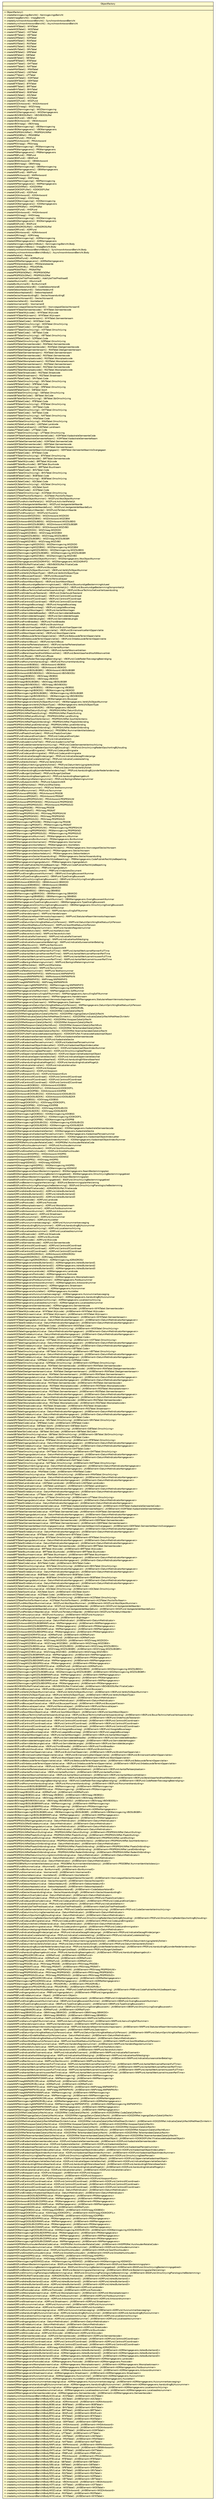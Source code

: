 #!/usr/local/bin/dot
#
# Class diagram 
# Generated by UMLGraph version R5_6-24-gf6e263 (http://www.umlgraph.org/)
#

digraph G {
	edge [fontname="Helvetica",fontsize=10,labelfontname="Helvetica",labelfontsize=10];
	node [fontname="Helvetica",fontsize=10,shape=plaintext];
	nodesep=0.25;
	ranksep=0.5;
	// nl.egem.stuf.sector.bg._0204.ObjectFactory
	c140947 [label=<<table title="nl.egem.stuf.sector.bg._0204.ObjectFactory" border="0" cellborder="1" cellspacing="0" cellpadding="2" port="p" bgcolor="lemonChiffon" href="./ObjectFactory.html">
		<tr><td><table border="0" cellspacing="0" cellpadding="1">
<tr><td align="center" balign="center"> ObjectFactory </td></tr>
		</table></td></tr>
		<tr><td><table border="0" cellspacing="0" cellpadding="1">
<tr><td align="left" balign="left">  </td></tr>
		</table></td></tr>
		<tr><td><table border="0" cellspacing="0" cellpadding="1">
<tr><td align="left" balign="left"> + ObjectFactory() </td></tr>
<tr><td align="left" balign="left"> + createKennisgevingsBericht() : KennisgevingsBericht </td></tr>
<tr><td align="left" balign="left"> + createVraagBericht() : VraagBericht </td></tr>
<tr><td align="left" balign="left"> + createSynchroonAntwoordBericht() : SynchroonAntwoordBericht </td></tr>
<tr><td align="left" balign="left"> + createAsynchroonAntwoordBericht() : AsynchroonAntwoordBericht </td></tr>
<tr><td align="left" balign="left"> + createWYKTabel() : WYKTabel </td></tr>
<tr><td align="left" balign="left"> + createWOSTabel() : WOSTabel </td></tr>
<tr><td align="left" balign="left"> + createVOTTabel() : VOTTabel </td></tr>
<tr><td align="left" balign="left"> + createVBTTabel() : VBTTabel </td></tr>
<tr><td align="left" balign="left"> + createSZRTabel() : SZRTabel </td></tr>
<tr><td align="left" balign="left"> + createR04Tabel() : R04Tabel </td></tr>
<tr><td align="left" balign="left"> + createR03Tabel() : R03Tabel </td></tr>
<tr><td align="left" balign="left"> + createR02Tabel() : R02Tabel </td></tr>
<tr><td align="left" balign="left"> + createSRVTabel() : SRVTabel </td></tr>
<tr><td align="left" balign="left"> + createSPBTabel() : SPBTabel </td></tr>
<tr><td align="left" balign="left"> + createSIBTabel() : SIBTabel </td></tr>
<tr><td align="left" balign="left"> + createSBITabel() : SBITabel </td></tr>
<tr><td align="left" balign="left"> + createRTBTabel() : RTBTabel </td></tr>
<tr><td align="left" balign="left"> + createOHTTabel() : OHTTabel </td></tr>
<tr><td align="left" balign="left"> + createNATTabel() : NATTabel </td></tr>
<tr><td align="left" balign="left"> + createMNATabel() : MNATabel </td></tr>
<tr><td align="left" balign="left"> + createLNDTabel() : LNDTabel </td></tr>
<tr><td align="left" balign="left"> + createLFTTabel() : LFTTabel </td></tr>
<tr><td align="left" balign="left"> + createKGMTabel() : KGMTabel </td></tr>
<tr><td align="left" balign="left"> + createGEMTabel() : GEMTabel </td></tr>
<tr><td align="left" balign="left"> + createBTKTabel() : BTKTabel </td></tr>
<tr><td align="left" balign="left"> + createBRTTabel() : BRTTabel </td></tr>
<tr><td align="left" balign="left"> + createBHVTabel() : BHVTabel </td></tr>
<tr><td align="left" balign="left"> + createBGBTabel() : BGBTabel </td></tr>
<tr><td align="left" balign="left"> + createADLTabel() : ADLTabel </td></tr>
<tr><td align="left" balign="left"> + createACDTabel() : ACDTabel </td></tr>
<tr><td align="left" balign="left"> + createWOZFund() : WOZFund </td></tr>
<tr><td align="left" balign="left"> + createWOZAntwoord() : WOZAntwoord </td></tr>
<tr><td align="left" balign="left"> + createWOZVraag() : WOZVraag </td></tr>
<tr><td align="left" balign="left"> + createWOZKennisgeving() : WOZKennisgeving </td></tr>
<tr><td align="left" balign="left"> + createWOZKerngegevens() : WOZKerngegevens </td></tr>
<tr><td align="left" balign="left"> + createVBOVBOOSURel() : VBOVBOOSURel </td></tr>
<tr><td align="left" balign="left"> + createVBOFund() : VBOFund </td></tr>
<tr><td align="left" balign="left"> + createVBOAntwoord() : VBOAntwoord </td></tr>
<tr><td align="left" balign="left"> + createVBOVraag() : VBOVraag </td></tr>
<tr><td align="left" balign="left"> + createVBOKennisgeving() : VBOKennisgeving </td></tr>
<tr><td align="left" balign="left"> + createVBOKerngegevens() : VBOKerngegevens </td></tr>
<tr><td align="left" balign="left"> + createPRSPRSHUWRel() : PRSPRSHUWRel </td></tr>
<tr><td align="left" balign="left"> + createPRSIDBRel() : PRSIDBRel </td></tr>
<tr><td align="left" balign="left"> + createPRSFund() : PRSFund </td></tr>
<tr><td align="left" balign="left"> + createPRSAntwoord() : PRSAntwoord </td></tr>
<tr><td align="left" balign="left"> + createPRSVraag() : PRSVraag </td></tr>
<tr><td align="left" balign="left"> + createPRSKennisgeving() : PRSKennisgeving </td></tr>
<tr><td align="left" balign="left"> + createPRSKerngegevens() : PRSKerngegevens </td></tr>
<tr><td align="left" balign="left"> + createPRBKerngegevens() : PRBKerngegevens </td></tr>
<tr><td align="left" balign="left"> + createPRBFund() : PRBFund </td></tr>
<tr><td align="left" balign="left"> + createOBWFund() : OBWFund </td></tr>
<tr><td align="left" balign="left"> + createOBWAntwoord() : OBWAntwoord </td></tr>
<tr><td align="left" balign="left"> + createOBWVraag() : OBWVraag </td></tr>
<tr><td align="left" balign="left"> + createOBWKennisgeving() : OBWKennisgeving </td></tr>
<tr><td align="left" balign="left"> + createOBWKerngegevens() : OBWKerngegevens </td></tr>
<tr><td align="left" balign="left"> + createNNPFund() : NNPFund </td></tr>
<tr><td align="left" balign="left"> + createNNPAntwoord() : NNPAntwoord </td></tr>
<tr><td align="left" balign="left"> + createNNPVraag() : NNPVraag </td></tr>
<tr><td align="left" balign="left"> + createNNPKennisgeving() : NNPKennisgeving </td></tr>
<tr><td align="left" balign="left"> + createNNPKerngegevens() : NNPKerngegevens </td></tr>
<tr><td align="left" balign="left"> + createKDOZKRRel() : KDOZKRRel </td></tr>
<tr><td align="left" balign="left"> + createKDOKDOFILRel() : KDOKDOFILRel </td></tr>
<tr><td align="left" balign="left"> + createKDOFund() : KDOFund </td></tr>
<tr><td align="left" balign="left"> + createKDOAntwoord() : KDOAntwoord </td></tr>
<tr><td align="left" balign="left"> + createKDOVraag() : KDOVraag </td></tr>
<tr><td align="left" balign="left"> + createKDOKennisgeving() : KDOKennisgeving </td></tr>
<tr><td align="left" balign="left"> + createKDOKerngegevens() : KDOKerngegevens </td></tr>
<tr><td align="left" balign="left"> + createHHDPRSRel() : HHDPRSRel </td></tr>
<tr><td align="left" balign="left"> + createHHDFund() : HHDFund </td></tr>
<tr><td align="left" balign="left"> + createHHDAntwoord() : HHDAntwoord </td></tr>
<tr><td align="left" balign="left"> + createHHDVraag() : HHDVraag </td></tr>
<tr><td align="left" balign="left"> + createHHDKennisgeving() : HHDKennisgeving </td></tr>
<tr><td align="left" balign="left"> + createBSGKerngegevens() : BSGKerngegevens </td></tr>
<tr><td align="left" balign="left"> + createBSGFund() : BSGFund </td></tr>
<tr><td align="left" balign="left"> + createADRADROSURel() : ADRADROSURel </td></tr>
<tr><td align="left" balign="left"> + createADRFund() : ADRFund </td></tr>
<tr><td align="left" balign="left"> + createADRAntwoord() : ADRAntwoord </td></tr>
<tr><td align="left" balign="left"> + createADRVraag() : ADRVraag </td></tr>
<tr><td align="left" balign="left"> + createADRKennisgeving() : ADRKennisgeving </td></tr>
<tr><td align="left" balign="left"> + createADRKerngegevens() : ADRKerngegevens </td></tr>
<tr><td align="left" balign="left"> + createKennisgevingsBerichtBody() : KennisgevingsBericht.Body </td></tr>
<tr><td align="left" balign="left"> + createVraagBerichtBody() : VraagBericht.Body </td></tr>
<tr><td align="left" balign="left"> + createSynchroonAntwoordBerichtBody() : SynchroonAntwoordBericht.Body </td></tr>
<tr><td align="left" balign="left"> + createAsynchroonAntwoordBerichtBody() : AsynchroonAntwoordBericht.Body </td></tr>
<tr><td align="left" balign="left"> + createRelatie() : Relatie </td></tr>
<tr><td align="left" balign="left"> + createADRRelFund() : ADRRelFund </td></tr>
<tr><td align="left" balign="left"> + createADRRelKerngegevens() : ADRRelKerngegevens </td></tr>
<tr><td align="left" balign="left"> + createPRSGerelateerde() : PRSGerelateerde </td></tr>
<tr><td align="left" balign="left"> + createPRSADRVBL() : PRSADRVBL </td></tr>
<tr><td align="left" balign="left"> + createPRSNATRel() : PRSNATRel </td></tr>
<tr><td align="left" balign="left"> + createPRSPRSKNDRel() : PRSPRSKNDRel </td></tr>
<tr><td align="left" balign="left"> + createPRSPRSOUDRel() : PRSPRSOUDRel </td></tr>
<tr><td align="left" balign="left"> + createAdellijkeTitelPredikaatE() : AdellijkeTitelPredikaatE </td></tr>
<tr><td align="left" balign="left"> + createANummerE() : ANummerE </td></tr>
<tr><td align="left" balign="left"> + createBsnNummerE() : BsnNummerE </td></tr>
<tr><td align="left" balign="left"> + createCodeGeboortelandE() : CodeGeboortelandE </td></tr>
<tr><td align="left" balign="left"> + createGeboortedatumE() : GeboortedatumE </td></tr>
<tr><td align="left" balign="left"> + createGeboorteplaatsE() : GeboorteplaatsE </td></tr>
<tr><td align="left" balign="left"> + createGeslachtsaanduidingE() : GeslachtsaanduidingE </td></tr>
<tr><td align="left" balign="left"> + createGeslachtsnaamE() : GeslachtsnaamE </td></tr>
<tr><td align="left" balign="left"> + createVoorlettersE() : VoorlettersE </td></tr>
<tr><td align="left" balign="left"> + createVoornamenE() : VoornamenE </td></tr>
<tr><td align="left" balign="left"> + createVoorvoegselGeslachtsnaamE() : VoorvoegselGeslachtsnaamE </td></tr>
<tr><td align="left" balign="left"> + createWYKTabelGemeentecode() : WYKTabel.Gemeentecode </td></tr>
<tr><td align="left" balign="left"> + createWYKTabelWijkcode() : WYKTabel.Wijkcode </td></tr>
<tr><td align="left" balign="left"> + createWYKTabelWijknaam() : WYKTabel.Wijknaam </td></tr>
<tr><td align="left" balign="left"> + createWYKTabelGemeentenaam() : WYKTabel.Gemeentenaam </td></tr>
<tr><td align="left" balign="left"> + createWOSTabelCode() : WOSTabel.Code </td></tr>
<tr><td align="left" balign="left"> + createWOSTabelOmschrijving() : WOSTabel.Omschrijving </td></tr>
<tr><td align="left" balign="left"> + createVOTTabelCode() : VOTTabel.Code </td></tr>
<tr><td align="left" balign="left"> + createVOTTabelOmschrijving() : VOTTabel.Omschrijving </td></tr>
<tr><td align="left" balign="left"> + createVBTTabelCode() : VBTTabel.Code </td></tr>
<tr><td align="left" balign="left"> + createVBTTabelOmschrijving() : VBTTabel.Omschrijving </td></tr>
<tr><td align="left" balign="left"> + createSZRTabelCode() : SZRTabel.Code </td></tr>
<tr><td align="left" balign="left"> + createSZRTabelOmschrijving() : SZRTabel.Omschrijving </td></tr>
<tr><td align="left" balign="left"> + createR04TabelGemeentecode() : R04Tabel.Gemeentecode </td></tr>
<tr><td align="left" balign="left"> + createR04TabelDeelgemeentecode() : R04Tabel.Deelgemeentecode </td></tr>
<tr><td align="left" balign="left"> + createR04TabelDeelgemeentenaam() : R04Tabel.Deelgemeentenaam </td></tr>
<tr><td align="left" balign="left"> + createR04TabelGemeentenaam() : R04Tabel.Gemeentenaam </td></tr>
<tr><td align="left" balign="left"> + createR03TabelGemeentecode() : R03Tabel.Gemeentecode </td></tr>
<tr><td align="left" balign="left"> + createR03TabelWoonplaatscode() : R03Tabel.Woonplaatscode </td></tr>
<tr><td align="left" balign="left"> + createR03TabelWoonplaatsnaam() : R03Tabel.Woonplaatsnaam </td></tr>
<tr><td align="left" balign="left"> + createR03TabelGemeentenaam() : R03Tabel.Gemeentenaam </td></tr>
<tr><td align="left" balign="left"> + createR02TabelGemeentecode() : R02Tabel.Gemeentecode </td></tr>
<tr><td align="left" balign="left"> + createR02TabelWoonplaatscode() : R02Tabel.Woonplaatscode </td></tr>
<tr><td align="left" balign="left"> + createR02TabelStraatcode() : R02Tabel.Straatcode </td></tr>
<tr><td align="left" balign="left"> + createR02TabelStraatnaam() : R02Tabel.Straatnaam </td></tr>
<tr><td align="left" balign="left"> + createSRVTabelCode() : SRVTabel.Code </td></tr>
<tr><td align="left" balign="left"> + createSRVTabelOmschrijving() : SRVTabel.Omschrijving </td></tr>
<tr><td align="left" balign="left"> + createSPBTabelCode() : SPBTabel.Code </td></tr>
<tr><td align="left" balign="left"> + createSPBTabelOmschrijving() : SPBTabel.Omschrijving </td></tr>
<tr><td align="left" balign="left"> + createSIBTabelSoort() : SIBTabel.Soort </td></tr>
<tr><td align="left" balign="left"> + createSIBTabelOmschrijving() : SIBTabel.Omschrijving </td></tr>
<tr><td align="left" balign="left"> + createSBITabelSbiCode() : SBITabel.SbiCode </td></tr>
<tr><td align="left" balign="left"> + createSBITabelSbiOmschrijving() : SBITabel.SbiOmschrijving </td></tr>
<tr><td align="left" balign="left"> + createRTBTabelCode() : RTBTabel.Code </td></tr>
<tr><td align="left" balign="left"> + createRTBTabelOmschrijving() : RTBTabel.Omschrijving </td></tr>
<tr><td align="left" balign="left"> + createOHTTabelCode() : OHTTabel.Code </td></tr>
<tr><td align="left" balign="left"> + createOHTTabelOmschrijving() : OHTTabel.Omschrijving </td></tr>
<tr><td align="left" balign="left"> + createNATTabelCode() : NATTabel.Code </td></tr>
<tr><td align="left" balign="left"> + createNATTabelOmschrijving() : NATTabel.Omschrijving </td></tr>
<tr><td align="left" balign="left"> + createMNATabelCode() : MNATabel.Code </td></tr>
<tr><td align="left" balign="left"> + createMNATabelOmschrijving() : MNATabel.Omschrijving </td></tr>
<tr><td align="left" balign="left"> + createLNDTabelLandcode() : LNDTabel.Landcode </td></tr>
<tr><td align="left" balign="left"> + createLNDTabelLandnaam() : LNDTabel.Landnaam </td></tr>
<tr><td align="left" balign="left"> + createLFTTabelCode() : LFTTabel.Code </td></tr>
<tr><td align="left" balign="left"> + createLFTTabelOmschrijving() : LFTTabel.Omschrijving </td></tr>
<tr><td align="left" balign="left"> + createKGMTabelKadastraleGemeenteCode() : KGMTabel.KadastraleGemeenteCode </td></tr>
<tr><td align="left" balign="left"> + createKGMTabelKadastraleGemeenteNaam() : KGMTabel.KadastraleGemeenteNaam </td></tr>
<tr><td align="left" balign="left"> + createKGMTabelGemeenteCode() : KGMTabel.GemeenteCode </td></tr>
<tr><td align="left" balign="left"> + createGEMTabelGemeentecode() : GEMTabel.Gemeentecode </td></tr>
<tr><td align="left" balign="left"> + createGEMTabelGemeentenaam() : GEMTabel.Gemeentenaam </td></tr>
<tr><td align="left" balign="left"> + createGEMTabelGemeenteWaarinIsOvergegaan() : GEMTabel.GemeenteWaarinIsOvergegaan </td></tr>
<tr><td align="left" balign="left"> + createBTKTabelCode() : BTKTabel.Code </td></tr>
<tr><td align="left" balign="left"> + createBTKTabelOmschrijving() : BTKTabel.Omschrijving </td></tr>
<tr><td align="left" balign="left"> + createBRTTabelGemeentecode() : BRTTabel.Gemeentecode </td></tr>
<tr><td align="left" balign="left"> + createBRTTabelWijkcode() : BRTTabel.Wijkcode </td></tr>
<tr><td align="left" balign="left"> + createBRTTabelBuurtcode() : BRTTabel.Buurtcode </td></tr>
<tr><td align="left" balign="left"> + createBRTTabelBuurtnaam() : BRTTabel.Buurtnaam </td></tr>
<tr><td align="left" balign="left"> + createBHVTabelCode() : BHVTabel.Code </td></tr>
<tr><td align="left" balign="left"> + createBHVTabelOmschrijving() : BHVTabel.Omschrijving </td></tr>
<tr><td align="left" balign="left"> + createBGBTabelCode() : BGBTabel.Code </td></tr>
<tr><td align="left" balign="left"> + createBGBTabelOmschrijving() : BGBTabel.Omschrijving </td></tr>
<tr><td align="left" balign="left"> + createADLTabelCode() : ADLTabel.Code </td></tr>
<tr><td align="left" balign="left"> + createADLTabelOmschrijving() : ADLTabel.Omschrijving </td></tr>
<tr><td align="left" balign="left"> + createADLTabelSoort() : ADLTabel.Soort </td></tr>
<tr><td align="left" balign="left"> + createACDTabelCode() : ACDTabel.Code </td></tr>
<tr><td align="left" balign="left"> + createACDTabelOmschrijving() : ACDTabel.Omschrijving </td></tr>
<tr><td align="left" balign="left"> + createACDTabelPositieTovNaam() : ACDTabel.PositieTovNaam </td></tr>
<tr><td align="left" balign="left"> + createWOZFundWozObjectNummer() : WOZFund.WozObjectNummer </td></tr>
<tr><td align="left" balign="left"> + createWOZFundActiviteitFeitelijk() : WOZFund.ActiviteitFeitelijk </td></tr>
<tr><td align="left" balign="left"> + createWOZFundVastgesteldeWaarde() : WOZFund.VastgesteldeWaarde </td></tr>
<tr><td align="left" balign="left"> + createWOZFundVastgesteldeWaardeEuro() : WOZFund.VastgesteldeWaardeEuro </td></tr>
<tr><td align="left" balign="left"> + createWOZFundPeildatumWaarde() : WOZFund.PeildatumWaarde </td></tr>
<tr><td align="left" balign="left"> + createWOZFundHuurprijs() : WOZFund.Huurprijs </td></tr>
<tr><td align="left" balign="left"> + createWOZAntwoordWOZKDO() : WOZAntwoord.WOZKDO </td></tr>
<tr><td align="left" balign="left"> + createWOZAntwoordWOZOBW() : WOZAntwoord.WOZOBW </td></tr>
<tr><td align="left" balign="left"> + createWOZAntwoordWOZSUBEIG() : WOZAntwoord.WOZSUBEIG </td></tr>
<tr><td align="left" balign="left"> + createWOZAntwoordWOZSUBGBR() : WOZAntwoord.WOZSUBGBR </td></tr>
<tr><td align="left" balign="left"> + createWOZAntwoordWOZVBO() : WOZAntwoord.WOZVBO </td></tr>
<tr><td align="left" balign="left"> + createWOZVraagWOZKDO() : WOZVraag.WOZKDO </td></tr>
<tr><td align="left" balign="left"> + createWOZVraagWOZOBW() : WOZVraag.WOZOBW </td></tr>
<tr><td align="left" balign="left"> + createWOZVraagWOZSUBEIG() : WOZVraag.WOZSUBEIG </td></tr>
<tr><td align="left" balign="left"> + createWOZVraagWOZSUBGBR() : WOZVraag.WOZSUBGBR </td></tr>
<tr><td align="left" balign="left"> + createWOZVraagWOZVBO() : WOZVraag.WOZVBO </td></tr>
<tr><td align="left" balign="left"> + createWOZKennisgevingWOZKDO() : WOZKennisgeving.WOZKDO </td></tr>
<tr><td align="left" balign="left"> + createWOZKennisgevingWOZOBW() : WOZKennisgeving.WOZOBW </td></tr>
<tr><td align="left" balign="left"> + createWOZKennisgevingWOZSUBEIG() : WOZKennisgeving.WOZSUBEIG </td></tr>
<tr><td align="left" balign="left"> + createWOZKennisgevingWOZSUBGBR() : WOZKennisgeving.WOZSUBGBR </td></tr>
<tr><td align="left" balign="left"> + createWOZKennisgevingWOZVBO() : WOZKennisgeving.WOZVBO </td></tr>
<tr><td align="left" balign="left"> + createWOZKerngegevensWozObjectNummer() : WOZKerngegevens.WozObjectNummer </td></tr>
<tr><td align="left" balign="left"> + createWOZKerngegevensWOZADRHFD() : WOZKerngegevens.WOZADRHFD </td></tr>
<tr><td align="left" balign="left"> + createVBOVBOOSURelFiliatieCode() : VBOVBOOSURel.FiliatieCode </td></tr>
<tr><td align="left" balign="left"> + createVBOFundBouwjaar() : VBOFund.Bouwjaar </td></tr>
<tr><td align="left" balign="left"> + createVBOFundVerblijfsObjectNummer() : VBOFund.VerblijfsObjectNummer </td></tr>
<tr><td align="left" balign="left"> + createVBOFundVerblijfsObjectType() : VBOFund.VerblijfsObjectType </td></tr>
<tr><td align="left" balign="left"> + createVBOFundBouwjaarKlasse() : VBOFund.BouwjaarKlasse </td></tr>
<tr><td align="left" balign="left"> + createVBOFundRenovatiejaar() : VBOFund.Renovatiejaar </td></tr>
<tr><td align="left" balign="left"> + createVBOFundSoortWoonObject() : VBOFund.SoortWoonObject </td></tr>
<tr><td align="left" balign="left"> + createVBOFundBouwkundigeBestemmingActueel() : VBOFund.BouwkundigeBestemmingActueel </td></tr>
<tr><td align="left" balign="left"> + createVBOFundBouwkundigeBestemmingOorspronkelijk() : VBOFund.BouwkundigeBestemmingOorspronkelijk </td></tr>
<tr><td align="left" balign="left"> + createVBOFundBouwTechnischeKwaliteitsaanduiding() : VBOFund.BouwTechnischeKwaliteitsaanduiding </td></tr>
<tr><td align="left" balign="left"> + createVBOFundOnderhoudsToestand() : VBOFund.OnderhoudsToestand </td></tr>
<tr><td align="left" balign="left"> + createVBOFundCentroidXCoordinaat() : VBOFund.CentroidXCoordinaat </td></tr>
<tr><td align="left" balign="left"> + createVBOFundCentroidYCoordinaat() : VBOFund.CentroidYCoordinaat </td></tr>
<tr><td align="left" balign="left"> + createVBOFundCentroidZCoordinaat() : VBOFund.CentroidZCoordinaat </td></tr>
<tr><td align="left" balign="left"> + createVBOFundHoogsteBouwlaag() : VBOFund.HoogsteBouwlaag </td></tr>
<tr><td align="left" balign="left"> + createVBOFundLaagsteBouwlaag() : VBOFund.LaagsteBouwlaag </td></tr>
<tr><td align="left" balign="left"> + createVBOFundAantalWoonlagen() : VBOFund.AantalWoonlagen </td></tr>
<tr><td align="left" balign="left"> + createVBOFundGemiddeldeBreedte() : VBOFund.GemiddeldeBreedte </td></tr>
<tr><td align="left" balign="left"> + createVBOFundGemiddeldeHoogte() : VBOFund.GemiddeldeHoogte </td></tr>
<tr><td align="left" balign="left"> + createVBOFundGemiddeldeLengte() : VBOFund.GemiddeldeLengte </td></tr>
<tr><td align="left" balign="left"> + createVBOFundFrontBreedte() : VBOFund.FrontBreedte </td></tr>
<tr><td align="left" balign="left"> + createVBOFundBrutoInhoud() : VBOFund.BrutoInhoud </td></tr>
<tr><td align="left" balign="left"> + createVBOFundBrutoVloerOppervlak() : VBOFund.BrutoVloerOppervlak </td></tr>
<tr><td align="left" balign="left"> + createVBOFundBinnenwerkseKernOppervlakte() : VBOFund.BinnenwerkseKernOppervlakte </td></tr>
<tr><td align="left" balign="left"> + createVBOFundWoonOppervlakte() : VBOFund.WoonOppervlakte </td></tr>
<tr><td align="left" balign="left"> + createVBOFundBebouwdeTerreinOppervlakte() : VBOFund.BebouwdeTerreinOppervlakte </td></tr>
<tr><td align="left" balign="left"> + createVBOFundOnbebouwdeTerreinOppervlakte() : VBOFund.OnbebouwdeTerreinOppervlakte </td></tr>
<tr><td align="left" balign="left"> + createVBOFundAanUitBouw() : VBOFund.AanUitBouw </td></tr>
<tr><td align="left" balign="left"> + createVBOFundAantalParkeerplaatsen() : VBOFund.AantalParkeerplaatsen </td></tr>
<tr><td align="left" balign="left"> + createVBOFundAantalRuimten() : VBOFund.AantalRuimten </td></tr>
<tr><td align="left" balign="left"> + createVBOFundAantalWoonvertrekken() : VBOFund.AantalWoonvertrekken </td></tr>
<tr><td align="left" balign="left"> + createVBOFundBereikbaarheidHoofdWoonvertrek() : VBOFund.BereikbaarheidHoofdWoonvertrek </td></tr>
<tr><td align="left" balign="left"> + createVBOFundLifttype() : VBOFund.Lifttype </td></tr>
<tr><td align="left" balign="left"> + createVBOFundCodeRedenToevoegingBeeindiging() : VBOFund.CodeRedenToevoegingBeeindiging </td></tr>
<tr><td align="left" balign="left"> + createVBOFundMonumentAanduiding() : VBOFund.MonumentAanduiding </td></tr>
<tr><td align="left" balign="left"> + createVBOAntwoordVBOBSG() : VBOAntwoord.VBOBSG </td></tr>
<tr><td align="left" balign="left"> + createVBOAntwoordVBOKDO() : VBOAntwoord.VBOKDO </td></tr>
<tr><td align="left" balign="left"> + createVBOAntwoordVBOSUBGBR() : VBOAntwoord.VBOSUBGBR </td></tr>
<tr><td align="left" balign="left"> + createVBOAntwoordVBOVBOOSU() : VBOAntwoord.VBOVBOOSU </td></tr>
<tr><td align="left" balign="left"> + createVBOVraagVBOBSG() : VBOVraag.VBOBSG </td></tr>
<tr><td align="left" balign="left"> + createVBOVraagVBOKDO() : VBOVraag.VBOKDO </td></tr>
<tr><td align="left" balign="left"> + createVBOVraagVBOSUBGBR() : VBOVraag.VBOSUBGBR </td></tr>
<tr><td align="left" balign="left"> + createVBOVraagVBOVBOOSU() : VBOVraag.VBOVBOOSU </td></tr>
<tr><td align="left" balign="left"> + createVBOKennisgevingVBOBSG() : VBOKennisgeving.VBOBSG </td></tr>
<tr><td align="left" balign="left"> + createVBOKennisgevingVBOKDO() : VBOKennisgeving.VBOKDO </td></tr>
<tr><td align="left" balign="left"> + createVBOKennisgevingVBOSUBGBR() : VBOKennisgeving.VBOSUBGBR </td></tr>
<tr><td align="left" balign="left"> + createVBOKennisgevingVBOVBOOSU() : VBOKennisgeving.VBOVBOOSU </td></tr>
<tr><td align="left" balign="left"> + createVBOKerngegevensBouwjaar() : VBOKerngegevens.Bouwjaar </td></tr>
<tr><td align="left" balign="left"> + createVBOKerngegevensVerblijfsObjectNummer() : VBOKerngegevens.VerblijfsObjectNummer </td></tr>
<tr><td align="left" balign="left"> + createVBOKerngegevensVerblijfsObjectType() : VBOKerngegevens.VerblijfsObjectType </td></tr>
<tr><td align="left" balign="left"> + createVBOKerngegevensVBOADR() : VBOKerngegevens.VBOADR </td></tr>
<tr><td align="left" balign="left"> + createPRSPRSHUWRelDatumSluiting() : PRSPRSHUWRel.DatumSluiting </td></tr>
<tr><td align="left" balign="left"> + createPRSPRSHUWRelPlaatsSluiting() : PRSPRSHUWRel.PlaatsSluiting </td></tr>
<tr><td align="left" balign="left"> + createPRSPRSHUWRelLandSluiting() : PRSPRSHUWRel.LandSluiting </td></tr>
<tr><td align="left" balign="left"> + createPRSPRSHUWRelSoortVerbintenis() : PRSPRSHUWRel.SoortVerbintenis </td></tr>
<tr><td align="left" balign="left"> + createPRSPRSHUWRelPlaatsOntbinding() : PRSPRSHUWRel.PlaatsOntbinding </td></tr>
<tr><td align="left" balign="left"> + createPRSPRSHUWRelLandOntbinding() : PRSPRSHUWRel.LandOntbinding </td></tr>
<tr><td align="left" balign="left"> + createPRSPRSHUWRelRedenOntbinding() : PRSPRSHUWRel.RedenOntbinding </td></tr>
<tr><td align="left" balign="left"> + createPRSIDBRelNummerIdentiteitsbewijs() : PRSIDBRel.NummerIdentiteitsbewijs </td></tr>
<tr><td align="left" balign="left"> + createPRSFundPlaatsOverlijden() : PRSFund.PlaatsOverlijden </td></tr>
<tr><td align="left" balign="left"> + createPRSFundCodeLandOverlijden() : PRSFund.CodeLandOverlijden </td></tr>
<tr><td align="left" balign="left"> + createPRSFundIndicatieGeheim() : PRSFund.IndicatieGeheim </td></tr>
<tr><td align="left" balign="left"> + createPRSFundAcademischeTitel() : PRSFund.AcademischeTitel </td></tr>
<tr><td align="left" balign="left"> + createPRSFundCodeGemeenteVanInschrijving() : PRSFund.CodeGemeenteVanInschrijving </td></tr>
<tr><td align="left" balign="left"> + createPRSFundOmschrijvingRedenOpschortingBijhouding() : PRSFund.OmschrijvingRedenOpschortingBijhouding </td></tr>
<tr><td align="left" balign="left"> + createPRSFundCodeLandEmigratie() : PRSFund.CodeLandEmigratie </td></tr>
<tr><td align="left" balign="left"> + createPRSFundCodeLandImmigratie() : PRSFund.CodeLandImmigratie </td></tr>
<tr><td align="left" balign="left"> + createPRSFundIndicatieGezagMinderjarige() : PRSFund.IndicatieGezagMinderjarige </td></tr>
<tr><td align="left" balign="left"> + createPRSFundIndicatieCuratelestelling() : PRSFund.IndicatieCuratelestelling </td></tr>
<tr><td align="left" balign="left"> + createPRSFundVerblijfstitel() : PRSFund.Verblijfstitel </td></tr>
<tr><td align="left" balign="left"> + createPRSFundDatumVerkrijgingVerblijfstitel() : PRSFund.DatumVerkrijgingVerblijfstitel </td></tr>
<tr><td align="left" balign="left"> + createPRSFundDatumVerliesVerblijfstitel() : PRSFund.DatumVerliesVerblijfstitel </td></tr>
<tr><td align="left" balign="left"> + createPRSFundAanduidingBijzonderNederlanderschap() : PRSFund.AanduidingBijzonderNederlanderschap </td></tr>
<tr><td align="left" balign="left"> + createPRSFundBurgerlijkeStaat() : PRSFund.BurgerlijkeStaat </td></tr>
<tr><td align="left" balign="left"> + createPRSFundAanduidingNaamgebruik() : PRSFund.AanduidingNaamgebruik </td></tr>
<tr><td align="left" balign="left"> + createPRSFundBankgiroRekeningnummer() : PRSFund.BankgiroRekeningnummer </td></tr>
<tr><td align="left" balign="left"> + createPRSFundSubjectnrAKR() : PRSFund.SubjectnrAKR </td></tr>
<tr><td align="left" balign="left"> + createPRSFundEMailAdres() : PRSFund.EMailAdres </td></tr>
<tr><td align="left" balign="left"> + createPRSFundTelefoonnummer() : PRSFund.Telefoonnummer </td></tr>
<tr><td align="left" balign="left"> + createPRSFundFaxnummer() : PRSFund.Faxnummer </td></tr>
<tr><td align="left" balign="left"> + createPRSAntwoordPRSIDB() : PRSAntwoord.PRSIDB </td></tr>
<tr><td align="left" balign="left"> + createPRSAntwoordPRSNAT() : PRSAntwoord.PRSNAT </td></tr>
<tr><td align="left" balign="left"> + createPRSAntwoordPRSPRSHUW() : PRSAntwoord.PRSPRSHUW </td></tr>
<tr><td align="left" balign="left"> + createPRSAntwoordPRSPRSKND() : PRSAntwoord.PRSPRSKND </td></tr>
<tr><td align="left" balign="left"> + createPRSAntwoordPRSPRSOUD() : PRSAntwoord.PRSPRSOUD </td></tr>
<tr><td align="left" balign="left"> + createPRSVraagPRSIDB() : PRSVraag.PRSIDB </td></tr>
<tr><td align="left" balign="left"> + createPRSVraagPRSNAT() : PRSVraag.PRSNAT </td></tr>
<tr><td align="left" balign="left"> + createPRSVraagPRSPRSHUW() : PRSVraag.PRSPRSHUW </td></tr>
<tr><td align="left" balign="left"> + createPRSVraagPRSPRSKND() : PRSVraag.PRSPRSKND </td></tr>
<tr><td align="left" balign="left"> + createPRSVraagPRSPRSOUD() : PRSVraag.PRSPRSOUD </td></tr>
<tr><td align="left" balign="left"> + createPRSKennisgevingPRSIDB() : PRSKennisgeving.PRSIDB </td></tr>
<tr><td align="left" balign="left"> + createPRSKennisgevingPRSNAT() : PRSKennisgeving.PRSNAT </td></tr>
<tr><td align="left" balign="left"> + createPRSKennisgevingPRSPRSHUW() : PRSKennisgeving.PRSPRSHUW </td></tr>
<tr><td align="left" balign="left"> + createPRSKennisgevingPRSPRSKND() : PRSKennisgeving.PRSPRSKND </td></tr>
<tr><td align="left" balign="left"> + createPRSKennisgevingPRSPRSOUD() : PRSKennisgeving.PRSPRSOUD </td></tr>
<tr><td align="left" balign="left"> + createPRSKerngegevensANummer() : PRSKerngegevens.ANummer </td></tr>
<tr><td align="left" balign="left"> + createPRSKerngegevensBsnNummer() : PRSKerngegevens.BsnNummer </td></tr>
<tr><td align="left" balign="left"> + createPRSKerngegevensVoornamen() : PRSKerngegevens.Voornamen </td></tr>
<tr><td align="left" balign="left"> + createPRSKerngegevensVoorletters() : PRSKerngegevens.Voorletters </td></tr>
<tr><td align="left" balign="left"> + createPRSKerngegevensVoorvoegselGeslachtsnaam() : PRSKerngegevens.VoorvoegselGeslachtsnaam </td></tr>
<tr><td align="left" balign="left"> + createPRSKerngegevensGeslachtsnaam() : PRSKerngegevens.Geslachtsnaam </td></tr>
<tr><td align="left" balign="left"> + createPRSKerngegevensGeboortedatum() : PRSKerngegevens.Geboortedatum </td></tr>
<tr><td align="left" balign="left"> + createPRSKerngegevensGeslachtsaanduiding() : PRSKerngegevens.Geslachtsaanduiding </td></tr>
<tr><td align="left" balign="left"> + createPRBKerngegevensCodePubliekRechtlijkeBeperking() : PRBKerngegevens.CodePubliekRechtlijkeBeperking </td></tr>
<tr><td align="left" balign="left"> + createPRBKerngegevensIngangsdatum() : PRBKerngegevens.Ingangsdatum </td></tr>
<tr><td align="left" balign="left"> + createPRBFundCodePubliekRechtlijkeBeperking() : PRBFund.CodePubliekRechtlijkeBeperking </td></tr>
<tr><td align="left" balign="left"> + createPRBFundIngangsdatum() : PRBFund.Ingangsdatum </td></tr>
<tr><td align="left" balign="left"> + createPRBFundVindplaatsDocument() : PRBFund.VindplaatsDocument </td></tr>
<tr><td align="left" balign="left"> + createOBWFundOverigBouwwerkNummer() : OBWFund.OverigBouwwerkNummer </td></tr>
<tr><td align="left" balign="left"> + createOBWFundTypeOverigBouwwerk() : OBWFund.TypeOverigBouwwerk </td></tr>
<tr><td align="left" balign="left"> + createOBWFundOmschrijvingOverigBouwwerk() : OBWFund.OmschrijvingOverigBouwwerk </td></tr>
<tr><td align="left" balign="left"> + createOBWAntwoordOBWKDO() : OBWAntwoord.OBWKDO </td></tr>
<tr><td align="left" balign="left"> + createOBWAntwoordOBWBSG() : OBWAntwoord.OBWBSG </td></tr>
<tr><td align="left" balign="left"> + createOBWVraagOBWKDO() : OBWVraag.OBWKDO </td></tr>
<tr><td align="left" balign="left"> + createOBWVraagOBWBSG() : OBWVraag.OBWBSG </td></tr>
<tr><td align="left" balign="left"> + createOBWKennisgevingOBWKDO() : OBWKennisgeving.OBWKDO </td></tr>
<tr><td align="left" balign="left"> + createOBWKennisgevingOBWBSG() : OBWKennisgeving.OBWBSG </td></tr>
<tr><td align="left" balign="left"> + createOBWKerngegevensOverigBouwwerkNummer() : OBWKerngegevens.OverigBouwwerkNummer </td></tr>
<tr><td align="left" balign="left"> + createOBWKerngegevensTypeOverigBouwwerk() : OBWKerngegevens.TypeOverigBouwwerk </td></tr>
<tr><td align="left" balign="left"> + createOBWKerngegevensOmschrijvingOverigBouwwerk() : OBWKerngegevens.OmschrijvingOverigBouwwerk </td></tr>
<tr><td align="left" balign="left"> + createNNPFundSofiNummer() : NNPFund.SofiNummer </td></tr>
<tr><td align="left" balign="left"> + createNNPFundAanvullingSoFiNummer() : NNPFund.AanvullingSoFiNummer </td></tr>
<tr><td align="left" balign="left"> + createNNPFundHandelsnaam() : NNPFund.Handelsnaam </td></tr>
<tr><td align="left" balign="left"> + createNNPFundStatutaireNaamVennootschapsnaam() : NNPFund.StatutaireNaamVennootschapsnaam </td></tr>
<tr><td align="left" balign="left"> + createNNPFundZaaknaam() : NNPFund.Zaaknaam </td></tr>
<tr><td align="left" balign="left"> + createNNPFundDatumOprichtingNietNatuurlijkPersoon() : NNPFund.DatumOprichtingNietNatuurlijkPersoon </td></tr>
<tr><td align="left" balign="left"> + createNNPFundSoortNietNatuurlijkPersoon() : NNPFund.SoortNietNatuurlijkPersoon </td></tr>
<tr><td align="left" balign="left"> + createNNPFundHandelsRegisternummer() : NNPFund.HandelsRegisternummer </td></tr>
<tr><td align="left" balign="left"> + createNNPFundHoofdActiviteit() : NNPFund.HoofdActiviteit </td></tr>
<tr><td align="left" balign="left"> + createNNPFundNevenActiviteit() : NNPFund.NevenActiviteit </td></tr>
<tr><td align="left" balign="left"> + createNNPFundIndicatieFaillisement() : NNPFund.IndicatieFaillisement </td></tr>
<tr><td align="left" balign="left"> + createNNPFundIndicatieHoofdVestiging() : NNPFund.IndicatieHoofdVestiging </td></tr>
<tr><td align="left" balign="left"> + createNNPFundIndicatieSurseanceVanBetaling() : NNPFund.IndicatieSurseanceVanBetaling </td></tr>
<tr><td align="left" balign="left"> + createNNPFundRechtsvorm() : NNPFund.Rechtsvorm </td></tr>
<tr><td align="left" balign="left"> + createNNPFundSubjectnrAKR() : NNPFund.SubjectnrAKR </td></tr>
<tr><td align="left" balign="left"> + createNNPFundAantalWerkzameMannenFullTime() : NNPFund.AantalWerkzameMannenFullTime </td></tr>
<tr><td align="left" balign="left"> + createNNPFundAantalWerkzameMannenPartTime() : NNPFund.AantalWerkzameMannenPartTime </td></tr>
<tr><td align="left" balign="left"> + createNNPFundAantalWerkzameVrouwenFullTime() : NNPFund.AantalWerkzameVrouwenFullTime </td></tr>
<tr><td align="left" balign="left"> + createNNPFundAantalWerkzameVrouwenPartTime() : NNPFund.AantalWerkzameVrouwenPartTime </td></tr>
<tr><td align="left" balign="left"> + createNNPFundBankgiroRekeningnummer() : NNPFund.BankgiroRekeningnummer </td></tr>
<tr><td align="left" balign="left"> + createNNPFundEMailAdres() : NNPFund.EMailAdres </td></tr>
<tr><td align="left" balign="left"> + createNNPFundFaxnummer() : NNPFund.Faxnummer </td></tr>
<tr><td align="left" balign="left"> + createNNPFundTelefoonnummer() : NNPFund.Telefoonnummer </td></tr>
<tr><td align="left" balign="left"> + createNNPAntwoordNNPNNPHFD() : NNPAntwoord.NNPNNPHFD </td></tr>
<tr><td align="left" balign="left"> + createNNPAntwoordNNPNNPNVN() : NNPAntwoord.NNPNNPNVN </td></tr>
<tr><td align="left" balign="left"> + createNNPVraagNNPNNPHFD() : NNPVraag.NNPNNPHFD </td></tr>
<tr><td align="left" balign="left"> + createNNPVraagNNPNNPNVN() : NNPVraag.NNPNNPNVN </td></tr>
<tr><td align="left" balign="left"> + createNNPKennisgevingNNPNNPHFD() : NNPKennisgeving.NNPNNPHFD </td></tr>
<tr><td align="left" balign="left"> + createNNPKennisgevingNNPNNPNVN() : NNPKennisgeving.NNPNNPNVN </td></tr>
<tr><td align="left" balign="left"> + createNNPKerngegevensSofiNummer() : NNPKerngegevens.SofiNummer </td></tr>
<tr><td align="left" balign="left"> + createNNPKerngegevensAanvullingSoFiNummer() : NNPKerngegevens.AanvullingSoFiNummer </td></tr>
<tr><td align="left" balign="left"> + createNNPKerngegevensHandelsnaam() : NNPKerngegevens.Handelsnaam </td></tr>
<tr><td align="left" balign="left"> + createNNPKerngegevensStatutaireNaamVennootschapsnaam() : NNPKerngegevens.StatutaireNaamVennootschapsnaam </td></tr>
<tr><td align="left" balign="left"> + createNNPKerngegevensZaaknaam() : NNPKerngegevens.Zaaknaam </td></tr>
<tr><td align="left" balign="left"> + createNNPKerngegevensDatumOprichtingNietNatuurlijkPersoon() : NNPKerngegevens.DatumOprichtingNietNatuurlijkPersoon </td></tr>
<tr><td align="left" balign="left"> + createNNPKerngegevensNNPADRVBL() : NNPKerngegevens.NNPADRVBL </td></tr>
<tr><td align="left" balign="left"> + createKDOZKRRelCodeZakelijkRecht() : KDOZKRRel.CodeZakelijkRecht </td></tr>
<tr><td align="left" balign="left"> + createKDOZKRRelIngangsDatumZakelijkRecht() : KDOZKRRel.IngangsDatumZakelijkRecht </td></tr>
<tr><td align="left" balign="left"> + createKDOZKRRelIndicatieZakelijkRechtMetMeerZknVerkr() : KDOZKRRel.IndicatieZakelijkRechtMetMeerZknVerkr </td></tr>
<tr><td align="left" balign="left"> + createKDOZKRRelKoopjaarZakelijkRecht() : KDOZKRRel.KoopjaarZakelijkRecht </td></tr>
<tr><td align="left" balign="left"> + createKDOZKRRelKoopsomZakelijkRecht() : KDOZKRRel.KoopsomZakelijkRecht </td></tr>
<tr><td align="left" balign="left"> + createKDOZKRRelKoopsomZakelijkRechtEuro() : KDOZKRRel.KoopsomZakelijkRechtEuro </td></tr>
<tr><td align="left" balign="left"> + createKDOZKRRelTellerAandeelZakelijkRecht() : KDOZKRRel.TellerAandeelZakelijkRecht </td></tr>
<tr><td align="left" balign="left"> + createKDOZKRRelNoemerAandeelZakelijkRecht() : KDOZKRRel.NoemerAandeelZakelijkRecht </td></tr>
<tr><td align="left" balign="left"> + createKDOKDOFILRelFiliatiecodeKadastraalObject() : KDOKDOFILRel.FiliatiecodeKadastraalObject </td></tr>
<tr><td align="left" balign="left"> + createKDOFundKadastraleGemeentecode() : KDOFund.KadastraleGemeentecode </td></tr>
<tr><td align="left" balign="left"> + createKDOFundKadastraleSectie() : KDOFund.KadastraleSectie </td></tr>
<tr><td align="left" balign="left"> + createKDOFundKadastraalPerceelnummer() : KDOFund.KadastraalPerceelnummer </td></tr>
<tr><td align="left" balign="left"> + createKDOFundKadastraalObjectIndexLetter() : KDOFund.KadastraalObjectIndexLetter </td></tr>
<tr><td align="left" balign="left"> + createKDOFundKadastraalObjectIndexNummer() : KDOFund.KadastraalObjectIndexNummer </td></tr>
<tr><td align="left" balign="left"> + createKDOFundOmschrijvingDeelPerceel() : KDOFund.OmschrijvingDeelPerceel </td></tr>
<tr><td align="left" balign="left"> + createKDOFundOppervlakteKadastraalObject() : KDOFund.OppervlakteKadastraalObject </td></tr>
<tr><td align="left" balign="left"> + createKDOFundIndicatieOppervlakteGeschat() : KDOFund.IndicatieOppervlakteGeschat </td></tr>
<tr><td align="left" balign="left"> + createKDOFundAanduidingErfdienstbaarheid() : KDOFund.AanduidingErfdienstbaarheid </td></tr>
<tr><td align="left" balign="left"> + createKDOFundAanduidingIndicatieMogelijk() : KDOFund.AanduidingIndicatieMogelijk </td></tr>
<tr><td align="left" balign="left"> + createKDOFundIndicatieVervallen() : KDOFund.IndicatieVervallen </td></tr>
<tr><td align="left" balign="left"> + createKDOFundKoopjaar() : KDOFund.Koopjaar </td></tr>
<tr><td align="left" balign="left"> + createKDOFundKoopsom() : KDOFund.Koopsom </td></tr>
<tr><td align="left" balign="left"> + createKDOFundKoopsomEuro() : KDOFund.KoopsomEuro </td></tr>
<tr><td align="left" balign="left"> + createKDOFundCentroidXCoordinaat() : KDOFund.CentroidXCoordinaat </td></tr>
<tr><td align="left" balign="left"> + createKDOFundCentroidYCoordinaat() : KDOFund.CentroidYCoordinaat </td></tr>
<tr><td align="left" balign="left"> + createKDOFundCentroidZCoordinaat() : KDOFund.CentroidZCoordinaat </td></tr>
<tr><td align="left" balign="left"> + createKDOAntwoordKDOBSG() : KDOAntwoord.KDOBSG </td></tr>
<tr><td align="left" balign="left"> + createKDOAntwoordKDOKDOFIL() : KDOAntwoord.KDOKDOFIL </td></tr>
<tr><td align="left" balign="left"> + createKDOAntwoordKDOPRB() : KDOAntwoord.KDOPRB </td></tr>
<tr><td align="left" balign="left"> + createKDOAntwoordKDOSUBVZG() : KDOAntwoord.KDOSUBVZG </td></tr>
<tr><td align="left" balign="left"> + createKDOAntwoordKDOSUBZKR() : KDOAntwoord.KDOSUBZKR </td></tr>
<tr><td align="left" balign="left"> + createKDOVraagKDOBSG() : KDOVraag.KDOBSG </td></tr>
<tr><td align="left" balign="left"> + createKDOVraagKDOKDOFIL() : KDOVraag.KDOKDOFIL </td></tr>
<tr><td align="left" balign="left"> + createKDOVraagKDOPRB() : KDOVraag.KDOPRB </td></tr>
<tr><td align="left" balign="left"> + createKDOVraagKDOSUBVZG() : KDOVraag.KDOSUBVZG </td></tr>
<tr><td align="left" balign="left"> + createKDOVraagKDOSUBZKR() : KDOVraag.KDOSUBZKR </td></tr>
<tr><td align="left" balign="left"> + createKDOKennisgevingKDOBSG() : KDOKennisgeving.KDOBSG </td></tr>
<tr><td align="left" balign="left"> + createKDOKennisgevingKDOKDOFIL() : KDOKennisgeving.KDOKDOFIL </td></tr>
<tr><td align="left" balign="left"> + createKDOKennisgevingKDOPRB() : KDOKennisgeving.KDOPRB </td></tr>
<tr><td align="left" balign="left"> + createKDOKennisgevingKDOSUBVZG() : KDOKennisgeving.KDOSUBVZG </td></tr>
<tr><td align="left" balign="left"> + createKDOKennisgevingKDOSUBZKR() : KDOKennisgeving.KDOSUBZKR </td></tr>
<tr><td align="left" balign="left"> + createKDOKerngegevensKadastraleGemeentecode() : KDOKerngegevens.KadastraleGemeentecode </td></tr>
<tr><td align="left" balign="left"> + createKDOKerngegevensKadastraleSectie() : KDOKerngegevens.KadastraleSectie </td></tr>
<tr><td align="left" balign="left"> + createKDOKerngegevensKadastraalPerceelnummer() : KDOKerngegevens.KadastraalPerceelnummer </td></tr>
<tr><td align="left" balign="left"> + createKDOKerngegevensKadastraalObjectIndexLetter() : KDOKerngegevens.KadastraalObjectIndexLetter </td></tr>
<tr><td align="left" balign="left"> + createKDOKerngegevensKadastraalObjectIndexNummer() : KDOKerngegevens.KadastraalObjectIndexNummer </td></tr>
<tr><td align="left" balign="left"> + createHHDPRSRelHuishoudenRelatieCode() : HHDPRSRel.HuishoudenRelatieCode </td></tr>
<tr><td align="left" balign="left"> + createHHDFundHuishoudennummer() : HHDFund.Huishoudennummer </td></tr>
<tr><td align="left" balign="left"> + createHHDFundSoortHuishouden() : HHDFund.SoortHuishouden </td></tr>
<tr><td align="left" balign="left"> + createHHDFundGrootteHuishouden() : HHDFund.GrootteHuishouden </td></tr>
<tr><td align="left" balign="left"> + createHHDAntwoordHHDPRS() : HHDAntwoord.HHDPRS </td></tr>
<tr><td align="left" balign="left"> + createHHDAntwoordHDDWOZ() : HHDAntwoord.HDDWOZ </td></tr>
<tr><td align="left" balign="left"> + createHHDVraagHHDPRS() : HHDVraag.HHDPRS </td></tr>
<tr><td align="left" balign="left"> + createHHDVraagHDDWOZ() : HHDVraag.HDDWOZ </td></tr>
<tr><td align="left" balign="left"> + createHHDKennisgevingHHDPRS() : HHDKennisgeving.HHDPRS </td></tr>
<tr><td align="left" balign="left"> + createHHDKennisgevingHDDWOZ() : HHDKennisgeving.HDDWOZ </td></tr>
<tr><td align="left" balign="left"> + createBSGKerngegevensNaamBestemmingsplan() : BSGKerngegevens.NaamBestemmingsplan </td></tr>
<tr><td align="left" balign="left"> + createBSGKerngegevensOmschrijvingBestemmingsgebied() : BSGKerngegevens.OmschrijvingBestemmingsgebied </td></tr>
<tr><td align="left" balign="left"> + createBSGFundNaamBestemmingsplan() : BSGFund.NaamBestemmingsplan </td></tr>
<tr><td align="left" balign="left"> + createBSGFundOmschrijvingBestemmingsgebied() : BSGFund.OmschrijvingBestemmingsgebied </td></tr>
<tr><td align="left" balign="left"> + createBSGFundBestemmingsplanHerziening() : BSGFund.BestemmingsplanHerziening </td></tr>
<tr><td align="left" balign="left"> + createBSGFundOmschrijvingPlanologischeBestemming() : BSGFund.OmschrijvingPlanologischeBestemming </td></tr>
<tr><td align="left" balign="left"> + createADRADROSURelFiliatiecode() : ADRADROSURel.Filiatiecode </td></tr>
<tr><td align="left" balign="left"> + createADRFundAdresBuitenland1() : ADRFund.AdresBuitenland1 </td></tr>
<tr><td align="left" balign="left"> + createADRFundAdresBuitenland2() : ADRFund.AdresBuitenland2 </td></tr>
<tr><td align="left" balign="left"> + createADRFundAdresBuitenland3() : ADRFund.AdresBuitenland3 </td></tr>
<tr><td align="left" balign="left"> + createADRFundLandcode() : ADRFund.Landcode </td></tr>
<tr><td align="left" balign="left"> + createADRFundPostcode() : ADRFund.Postcode </td></tr>
<tr><td align="left" balign="left"> + createADRFundWoonplaatsnaam() : ADRFund.Woonplaatsnaam </td></tr>
<tr><td align="left" balign="left"> + createADRFundPostbusnummer() : ADRFund.Postbusnummer </td></tr>
<tr><td align="left" balign="left"> + createADRFundAntwoordnummer() : ADRFund.Antwoordnummer </td></tr>
<tr><td align="left" balign="left"> + createADRFundStraatnaam() : ADRFund.Straatnaam </td></tr>
<tr><td align="left" balign="left"> + createADRFundHuisnummer() : ADRFund.Huisnummer </td></tr>
<tr><td align="left" balign="left"> + createADRFundHuisletter() : ADRFund.Huisletter </td></tr>
<tr><td align="left" balign="left"> + createADRFundHuisnummertoevoeging() : ADRFund.Huisnummertoevoeging </td></tr>
<tr><td align="left" balign="left"> + createADRFundAanduidingBijHuisnummer() : ADRFund.AanduidingBijHuisnummer </td></tr>
<tr><td align="left" balign="left"> + createADRFundLocatieomschrijving() : ADRFund.Locatieomschrijving </td></tr>
<tr><td align="left" balign="left"> + createADRFundLocatieadresnummer() : ADRFund.Locatieadresnummer </td></tr>
<tr><td align="left" balign="left"> + createADRFundStraatcode() : ADRFund.Straatcode </td></tr>
<tr><td align="left" balign="left"> + createADRFundBuurtcode() : ADRFund.Buurtcode </td></tr>
<tr><td align="left" balign="left"> + createADRFundWijkcode() : ADRFund.Wijkcode </td></tr>
<tr><td align="left" balign="left"> + createADRFundGemeentecode() : ADRFund.Gemeentecode </td></tr>
<tr><td align="left" balign="left"> + createADRFundCentroidXCoordinaat() : ADRFund.CentroidXCoordinaat </td></tr>
<tr><td align="left" balign="left"> + createADRFundCentroidYCoordinaat() : ADRFund.CentroidYCoordinaat </td></tr>
<tr><td align="left" balign="left"> + createADRFundCentroidZCoordinaat() : ADRFund.CentroidZCoordinaat </td></tr>
<tr><td align="left" balign="left"> + createADRAntwoordADRADROSU() : ADRAntwoord.ADRADROSU </td></tr>
<tr><td align="left" balign="left"> + createADRVraagADRADROSU() : ADRVraag.ADRADROSU </td></tr>
<tr><td align="left" balign="left"> + createADRKennisgevingADRADROSU() : ADRKennisgeving.ADRADROSU </td></tr>
<tr><td align="left" balign="left"> + createADRKerngegevensAdresBuitenland1() : ADRKerngegevens.AdresBuitenland1 </td></tr>
<tr><td align="left" balign="left"> + createADRKerngegevensAdresBuitenland2() : ADRKerngegevens.AdresBuitenland2 </td></tr>
<tr><td align="left" balign="left"> + createADRKerngegevensAdresBuitenland3() : ADRKerngegevens.AdresBuitenland3 </td></tr>
<tr><td align="left" balign="left"> + createADRKerngegevensLandcode() : ADRKerngegevens.Landcode </td></tr>
<tr><td align="left" balign="left"> + createADRKerngegevensPostcode() : ADRKerngegevens.Postcode </td></tr>
<tr><td align="left" balign="left"> + createADRKerngegevensWoonplaatsnaam() : ADRKerngegevens.Woonplaatsnaam </td></tr>
<tr><td align="left" balign="left"> + createADRKerngegevensPostbusnummer() : ADRKerngegevens.Postbusnummer </td></tr>
<tr><td align="left" balign="left"> + createADRKerngegevensAntwoordnummer() : ADRKerngegevens.Antwoordnummer </td></tr>
<tr><td align="left" balign="left"> + createADRKerngegevensStraatnaam() : ADRKerngegevens.Straatnaam </td></tr>
<tr><td align="left" balign="left"> + createADRKerngegevensHuisnummer() : ADRKerngegevens.Huisnummer </td></tr>
<tr><td align="left" balign="left"> + createADRKerngegevensHuisletter() : ADRKerngegevens.Huisletter </td></tr>
<tr><td align="left" balign="left"> + createADRKerngegevensHuisnummertoevoeging() : ADRKerngegevens.Huisnummertoevoeging </td></tr>
<tr><td align="left" balign="left"> + createADRKerngegevensAanduidingBijHuisnummer() : ADRKerngegevens.AanduidingBijHuisnummer </td></tr>
<tr><td align="left" balign="left"> + createADRKerngegevensLocatieomschrijving() : ADRKerngegevens.Locatieomschrijving </td></tr>
<tr><td align="left" balign="left"> + createADRKerngegevensLocatieadresnummer() : ADRKerngegevens.Locatieadresnummer </td></tr>
<tr><td align="left" balign="left"> + createADRKerngegevensGemeentecode() : ADRKerngegevens.Gemeentecode </td></tr>
<tr><td align="left" balign="left"> + createWYKTabelGemeentecode(value : WYKTabel.Gemeentecode) : JAXBElement&lt;WYKTabel.Gemeentecode&gt; </td></tr>
<tr><td align="left" balign="left"> + createWYKTabelWijkcode(value : WYKTabel.Wijkcode) : JAXBElement&lt;WYKTabel.Wijkcode&gt; </td></tr>
<tr><td align="left" balign="left"> + createWYKTabelWijknaam(value : WYKTabel.Wijknaam) : JAXBElement&lt;WYKTabel.Wijknaam&gt; </td></tr>
<tr><td align="left" balign="left"> + createWYKTabelGemeentenaam(value : WYKTabel.Gemeentenaam) : JAXBElement&lt;WYKTabel.Gemeentenaam&gt; </td></tr>
<tr><td align="left" balign="left"> + createWYKTabelIngangsdatum(value : DatumMetIndicatorKerngegeven) : JAXBElement&lt;DatumMetIndicatorKerngegeven&gt; </td></tr>
<tr><td align="left" balign="left"> + createWYKTabelEinddatum(value : DatumMetIndicatorKerngegeven) : JAXBElement&lt;DatumMetIndicatorKerngegeven&gt; </td></tr>
<tr><td align="left" balign="left"> + createWOSTabelCode(value : WOSTabel.Code) : JAXBElement&lt;WOSTabel.Code&gt; </td></tr>
<tr><td align="left" balign="left"> + createWOSTabelOmschrijving(value : WOSTabel.Omschrijving) : JAXBElement&lt;WOSTabel.Omschrijving&gt; </td></tr>
<tr><td align="left" balign="left"> + createWOSTabelIngangsdatum(value : DatumMetIndicatorKerngegeven) : JAXBElement&lt;DatumMetIndicatorKerngegeven&gt; </td></tr>
<tr><td align="left" balign="left"> + createWOSTabelEinddatum(value : DatumMetIndicatorKerngegeven) : JAXBElement&lt;DatumMetIndicatorKerngegeven&gt; </td></tr>
<tr><td align="left" balign="left"> + createVOTTabelCode(value : VOTTabel.Code) : JAXBElement&lt;VOTTabel.Code&gt; </td></tr>
<tr><td align="left" balign="left"> + createVOTTabelOmschrijving(value : VOTTabel.Omschrijving) : JAXBElement&lt;VOTTabel.Omschrijving&gt; </td></tr>
<tr><td align="left" balign="left"> + createVOTTabelIngangsdatum(value : DatumMetIndicatorKerngegeven) : JAXBElement&lt;DatumMetIndicatorKerngegeven&gt; </td></tr>
<tr><td align="left" balign="left"> + createVOTTabelEinddatum(value : DatumMetIndicatorKerngegeven) : JAXBElement&lt;DatumMetIndicatorKerngegeven&gt; </td></tr>
<tr><td align="left" balign="left"> + createVBTTabelCode(value : VBTTabel.Code) : JAXBElement&lt;VBTTabel.Code&gt; </td></tr>
<tr><td align="left" balign="left"> + createVBTTabelOmschrijving(value : VBTTabel.Omschrijving) : JAXBElement&lt;VBTTabel.Omschrijving&gt; </td></tr>
<tr><td align="left" balign="left"> + createVBTTabelIngangsdatum(value : DatumMetIndicatorKerngegeven) : JAXBElement&lt;DatumMetIndicatorKerngegeven&gt; </td></tr>
<tr><td align="left" balign="left"> + createVBTTabelEinddatum(value : DatumMetIndicatorKerngegeven) : JAXBElement&lt;DatumMetIndicatorKerngegeven&gt; </td></tr>
<tr><td align="left" balign="left"> + createSZRTabelCode(value : SZRTabel.Code) : JAXBElement&lt;SZRTabel.Code&gt; </td></tr>
<tr><td align="left" balign="left"> + createSZRTabelOmschrijving(value : SZRTabel.Omschrijving) : JAXBElement&lt;SZRTabel.Omschrijving&gt; </td></tr>
<tr><td align="left" balign="left"> + createR04TabelGemeentecode(value : R04Tabel.Gemeentecode) : JAXBElement&lt;R04Tabel.Gemeentecode&gt; </td></tr>
<tr><td align="left" balign="left"> + createR04TabelDeelgemeentecode(value : R04Tabel.Deelgemeentecode) : JAXBElement&lt;R04Tabel.Deelgemeentecode&gt; </td></tr>
<tr><td align="left" balign="left"> + createR04TabelDeelgemeentenaam(value : R04Tabel.Deelgemeentenaam) : JAXBElement&lt;R04Tabel.Deelgemeentenaam&gt; </td></tr>
<tr><td align="left" balign="left"> + createR04TabelGemeentenaam(value : R04Tabel.Gemeentenaam) : JAXBElement&lt;R04Tabel.Gemeentenaam&gt; </td></tr>
<tr><td align="left" balign="left"> + createR04TabelIngangsdatum(value : DatumMetIndicatorKerngegeven) : JAXBElement&lt;DatumMetIndicatorKerngegeven&gt; </td></tr>
<tr><td align="left" balign="left"> + createR04TabelEinddatum(value : DatumMetIndicatorKerngegeven) : JAXBElement&lt;DatumMetIndicatorKerngegeven&gt; </td></tr>
<tr><td align="left" balign="left"> + createR03TabelGemeentecode(value : R03Tabel.Gemeentecode) : JAXBElement&lt;R03Tabel.Gemeentecode&gt; </td></tr>
<tr><td align="left" balign="left"> + createR03TabelWoonplaatscode(value : R03Tabel.Woonplaatscode) : JAXBElement&lt;R03Tabel.Woonplaatscode&gt; </td></tr>
<tr><td align="left" balign="left"> + createR03TabelWoonplaatsnaam(value : R03Tabel.Woonplaatsnaam) : JAXBElement&lt;R03Tabel.Woonplaatsnaam&gt; </td></tr>
<tr><td align="left" balign="left"> + createR03TabelGemeentenaam(value : R03Tabel.Gemeentenaam) : JAXBElement&lt;R03Tabel.Gemeentenaam&gt; </td></tr>
<tr><td align="left" balign="left"> + createR03TabelIngangsdatum(value : DatumMetIndicatorKerngegeven) : JAXBElement&lt;DatumMetIndicatorKerngegeven&gt; </td></tr>
<tr><td align="left" balign="left"> + createR03TabelEinddatum(value : DatumMetIndicatorKerngegeven) : JAXBElement&lt;DatumMetIndicatorKerngegeven&gt; </td></tr>
<tr><td align="left" balign="left"> + createR02TabelGemeentecode(value : R02Tabel.Gemeentecode) : JAXBElement&lt;R02Tabel.Gemeentecode&gt; </td></tr>
<tr><td align="left" balign="left"> + createR02TabelWoonplaatscode(value : R02Tabel.Woonplaatscode) : JAXBElement&lt;R02Tabel.Woonplaatscode&gt; </td></tr>
<tr><td align="left" balign="left"> + createR02TabelStraatcode(value : R02Tabel.Straatcode) : JAXBElement&lt;R02Tabel.Straatcode&gt; </td></tr>
<tr><td align="left" balign="left"> + createR02TabelStraatnaam(value : R02Tabel.Straatnaam) : JAXBElement&lt;R02Tabel.Straatnaam&gt; </td></tr>
<tr><td align="left" balign="left"> + createR02TabelIngangsdatum(value : DatumMetIndicatorKerngegeven) : JAXBElement&lt;DatumMetIndicatorKerngegeven&gt; </td></tr>
<tr><td align="left" balign="left"> + createR02TabelEinddatum(value : DatumMetIndicatorKerngegeven) : JAXBElement&lt;DatumMetIndicatorKerngegeven&gt; </td></tr>
<tr><td align="left" balign="left"> + createSRVTabelCode(value : SRVTabel.Code) : JAXBElement&lt;SRVTabel.Code&gt; </td></tr>
<tr><td align="left" balign="left"> + createSRVTabelOmschrijving(value : SRVTabel.Omschrijving) : JAXBElement&lt;SRVTabel.Omschrijving&gt; </td></tr>
<tr><td align="left" balign="left"> + createSPBTabelCode(value : SPBTabel.Code) : JAXBElement&lt;SPBTabel.Code&gt; </td></tr>
<tr><td align="left" balign="left"> + createSIBTabelSoort(value : SIBTabel.Soort) : JAXBElement&lt;SIBTabel.Soort&gt; </td></tr>
<tr><td align="left" balign="left"> + createSIBTabelOmschrijving(value : SIBTabel.Omschrijving) : JAXBElement&lt;SIBTabel.Omschrijving&gt; </td></tr>
<tr><td align="left" balign="left"> + createSBITabelSbiCode(value : SBITabel.SbiCode) : JAXBElement&lt;SBITabel.SbiCode&gt; </td></tr>
<tr><td align="left" balign="left"> + createSBITabelSbiOmschrijving(value : SBITabel.SbiOmschrijving) : JAXBElement&lt;SBITabel.SbiOmschrijving&gt; </td></tr>
<tr><td align="left" balign="left"> + createRTBTabelCode(value : RTBTabel.Code) : JAXBElement&lt;RTBTabel.Code&gt; </td></tr>
<tr><td align="left" balign="left"> + createRTBTabelOmschrijving(value : RTBTabel.Omschrijving) : JAXBElement&lt;RTBTabel.Omschrijving&gt; </td></tr>
<tr><td align="left" balign="left"> + createRTBTabelIngangsdatum(value : DatumMetIndicatorKerngegeven) : JAXBElement&lt;DatumMetIndicatorKerngegeven&gt; </td></tr>
<tr><td align="left" balign="left"> + createRTBTabelEinddatum(value : DatumMetIndicatorKerngegeven) : JAXBElement&lt;DatumMetIndicatorKerngegeven&gt; </td></tr>
<tr><td align="left" balign="left"> + createOHTTabelCode(value : OHTTabel.Code) : JAXBElement&lt;OHTTabel.Code&gt; </td></tr>
<tr><td align="left" balign="left"> + createOHTTabelOmschrijving(value : OHTTabel.Omschrijving) : JAXBElement&lt;OHTTabel.Omschrijving&gt; </td></tr>
<tr><td align="left" balign="left"> + createOHTTabelIngangsdatum(value : DatumMetIndicatorKerngegeven) : JAXBElement&lt;DatumMetIndicatorKerngegeven&gt; </td></tr>
<tr><td align="left" balign="left"> + createOHTTabelEinddatum(value : DatumMetIndicatorKerngegeven) : JAXBElement&lt;DatumMetIndicatorKerngegeven&gt; </td></tr>
<tr><td align="left" balign="left"> + createNATTabelCode(value : NATTabel.Code) : JAXBElement&lt;NATTabel.Code&gt; </td></tr>
<tr><td align="left" balign="left"> + createNATTabelOmschrijving(value : NATTabel.Omschrijving) : JAXBElement&lt;NATTabel.Omschrijving&gt; </td></tr>
<tr><td align="left" balign="left"> + createNATTabelDatumVerkrijging(value : DatumMetIndicatorKerngegeven) : JAXBElement&lt;DatumMetIndicatorKerngegeven&gt; </td></tr>
<tr><td align="left" balign="left"> + createNATTabelDatumVerlies(value : DatumMetIndicatorKerngegeven) : JAXBElement&lt;DatumMetIndicatorKerngegeven&gt; </td></tr>
<tr><td align="left" balign="left"> + createMNATabelCode(value : MNATabel.Code) : JAXBElement&lt;MNATabel.Code&gt; </td></tr>
<tr><td align="left" balign="left"> + createMNATabelOmschrijving(value : MNATabel.Omschrijving) : JAXBElement&lt;MNATabel.Omschrijving&gt; </td></tr>
<tr><td align="left" balign="left"> + createMNATabelIngangsdatum(value : DatumMetIndicatorKerngegeven) : JAXBElement&lt;DatumMetIndicatorKerngegeven&gt; </td></tr>
<tr><td align="left" balign="left"> + createMNATabelEinddatum(value : DatumMetIndicatorKerngegeven) : JAXBElement&lt;DatumMetIndicatorKerngegeven&gt; </td></tr>
<tr><td align="left" balign="left"> + createLNDTabelLandcode(value : LNDTabel.Landcode) : JAXBElement&lt;LNDTabel.Landcode&gt; </td></tr>
<tr><td align="left" balign="left"> + createLNDTabelLandnaam(value : LNDTabel.Landnaam) : JAXBElement&lt;LNDTabel.Landnaam&gt; </td></tr>
<tr><td align="left" balign="left"> + createLNDTabelIngangsdatum(value : DatumMetIndicatorKerngegeven) : JAXBElement&lt;DatumMetIndicatorKerngegeven&gt; </td></tr>
<tr><td align="left" balign="left"> + createLNDTabelEinddatum(value : DatumMetIndicatorKerngegeven) : JAXBElement&lt;DatumMetIndicatorKerngegeven&gt; </td></tr>
<tr><td align="left" balign="left"> + createLFTTabelCode(value : LFTTabel.Code) : JAXBElement&lt;LFTTabel.Code&gt; </td></tr>
<tr><td align="left" balign="left"> + createLFTTabelOmschrijving(value : LFTTabel.Omschrijving) : JAXBElement&lt;LFTTabel.Omschrijving&gt; </td></tr>
<tr><td align="left" balign="left"> + createLFTTabelIngangsdatum(value : DatumMetIndicatorKerngegeven) : JAXBElement&lt;DatumMetIndicatorKerngegeven&gt; </td></tr>
<tr><td align="left" balign="left"> + createLFTTabelEinddatum(value : DatumMetIndicatorKerngegeven) : JAXBElement&lt;DatumMetIndicatorKerngegeven&gt; </td></tr>
<tr><td align="left" balign="left"> + createKGMTabelKadastraleGemeenteCode(value : KGMTabel.KadastraleGemeenteCode) : JAXBElement&lt;KGMTabel.KadastraleGemeenteCode&gt; </td></tr>
<tr><td align="left" balign="left"> + createKGMTabelKadastraleGemeenteNaam(value : KGMTabel.KadastraleGemeenteNaam) : JAXBElement&lt;KGMTabel.KadastraleGemeenteNaam&gt; </td></tr>
<tr><td align="left" balign="left"> + createKGMTabelGemeenteCode(value : KGMTabel.GemeenteCode) : JAXBElement&lt;KGMTabel.GemeenteCode&gt; </td></tr>
<tr><td align="left" balign="left"> + createKGMTabelIngangsdatum(value : DatumMetIndicatorKerngegeven) : JAXBElement&lt;DatumMetIndicatorKerngegeven&gt; </td></tr>
<tr><td align="left" balign="left"> + createKGMTabelEinddatum(value : DatumMetIndicatorKerngegeven) : JAXBElement&lt;DatumMetIndicatorKerngegeven&gt; </td></tr>
<tr><td align="left" balign="left"> + createGEMTabelGemeentecode(value : GEMTabel.Gemeentecode) : JAXBElement&lt;GEMTabel.Gemeentecode&gt; </td></tr>
<tr><td align="left" balign="left"> + createGEMTabelGemeentenaam(value : GEMTabel.Gemeentenaam) : JAXBElement&lt;GEMTabel.Gemeentenaam&gt; </td></tr>
<tr><td align="left" balign="left"> + createGEMTabelGemeenteWaarinIsOvergegaan(value : GEMTabel.GemeenteWaarinIsOvergegaan) : JAXBElement&lt;GEMTabel.GemeenteWaarinIsOvergegaan&gt; </td></tr>
<tr><td align="left" balign="left"> + createGEMTabelIngangsdatum(value : DatumMetIndicatorKerngegeven) : JAXBElement&lt;DatumMetIndicatorKerngegeven&gt; </td></tr>
<tr><td align="left" balign="left"> + createGEMTabelEinddatum(value : DatumMetIndicatorKerngegeven) : JAXBElement&lt;DatumMetIndicatorKerngegeven&gt; </td></tr>
<tr><td align="left" balign="left"> + createBTKTabelCode(value : BTKTabel.Code) : JAXBElement&lt;BTKTabel.Code&gt; </td></tr>
<tr><td align="left" balign="left"> + createBTKTabelOmschrijving(value : BTKTabel.Omschrijving) : JAXBElement&lt;BTKTabel.Omschrijving&gt; </td></tr>
<tr><td align="left" balign="left"> + createBTKTabelIngangsdatum(value : DatumMetIndicatorKerngegeven) : JAXBElement&lt;DatumMetIndicatorKerngegeven&gt; </td></tr>
<tr><td align="left" balign="left"> + createBTKTabelEinddatum(value : DatumMetIndicatorKerngegeven) : JAXBElement&lt;DatumMetIndicatorKerngegeven&gt; </td></tr>
<tr><td align="left" balign="left"> + createBRTTabelGemeentecode(value : BRTTabel.Gemeentecode) : JAXBElement&lt;BRTTabel.Gemeentecode&gt; </td></tr>
<tr><td align="left" balign="left"> + createBRTTabelWijkcode(value : BRTTabel.Wijkcode) : JAXBElement&lt;BRTTabel.Wijkcode&gt; </td></tr>
<tr><td align="left" balign="left"> + createBRTTabelBuurtcode(value : BRTTabel.Buurtcode) : JAXBElement&lt;BRTTabel.Buurtcode&gt; </td></tr>
<tr><td align="left" balign="left"> + createBRTTabelBuurtnaam(value : BRTTabel.Buurtnaam) : JAXBElement&lt;BRTTabel.Buurtnaam&gt; </td></tr>
<tr><td align="left" balign="left"> + createBRTTabelIngangsdatum(value : DatumMetIndicatorKerngegeven) : JAXBElement&lt;DatumMetIndicatorKerngegeven&gt; </td></tr>
<tr><td align="left" balign="left"> + createBRTTabelEinddatum(value : DatumMetIndicatorKerngegeven) : JAXBElement&lt;DatumMetIndicatorKerngegeven&gt; </td></tr>
<tr><td align="left" balign="left"> + createBHVTabelCode(value : BHVTabel.Code) : JAXBElement&lt;BHVTabel.Code&gt; </td></tr>
<tr><td align="left" balign="left"> + createBHVTabelOmschrijving(value : BHVTabel.Omschrijving) : JAXBElement&lt;BHVTabel.Omschrijving&gt; </td></tr>
<tr><td align="left" balign="left"> + createBHVTabelIngangsdatum(value : DatumMetIndicatorKerngegeven) : JAXBElement&lt;DatumMetIndicatorKerngegeven&gt; </td></tr>
<tr><td align="left" balign="left"> + createBHVTabelEinddatum(value : DatumMetIndicatorKerngegeven) : JAXBElement&lt;DatumMetIndicatorKerngegeven&gt; </td></tr>
<tr><td align="left" balign="left"> + createBGBTabelCode(value : BGBTabel.Code) : JAXBElement&lt;BGBTabel.Code&gt; </td></tr>
<tr><td align="left" balign="left"> + createBGBTabelOmschrijving(value : BGBTabel.Omschrijving) : JAXBElement&lt;BGBTabel.Omschrijving&gt; </td></tr>
<tr><td align="left" balign="left"> + createBGBTabelIngangsdatum(value : DatumMetIndicatorKerngegeven) : JAXBElement&lt;DatumMetIndicatorKerngegeven&gt; </td></tr>
<tr><td align="left" balign="left"> + createBGBTabelEinddatum(value : DatumMetIndicatorKerngegeven) : JAXBElement&lt;DatumMetIndicatorKerngegeven&gt; </td></tr>
<tr><td align="left" balign="left"> + createADLTabelCode(value : ADLTabel.Code) : JAXBElement&lt;ADLTabel.Code&gt; </td></tr>
<tr><td align="left" balign="left"> + createADLTabelOmschrijving(value : ADLTabel.Omschrijving) : JAXBElement&lt;ADLTabel.Omschrijving&gt; </td></tr>
<tr><td align="left" balign="left"> + createADLTabelSoort(value : ADLTabel.Soort) : JAXBElement&lt;ADLTabel.Soort&gt; </td></tr>
<tr><td align="left" balign="left"> + createACDTabelCode(value : ACDTabel.Code) : JAXBElement&lt;ACDTabel.Code&gt; </td></tr>
<tr><td align="left" balign="left"> + createACDTabelOmschrijving(value : ACDTabel.Omschrijving) : JAXBElement&lt;ACDTabel.Omschrijving&gt; </td></tr>
<tr><td align="left" balign="left"> + createACDTabelPositieTovNaam(value : ACDTabel.PositieTovNaam) : JAXBElement&lt;ACDTabel.PositieTovNaam&gt; </td></tr>
<tr><td align="left" balign="left"> + createWOZFundWozObjectNummer(value : WOZFund.WozObjectNummer) : JAXBElement&lt;WOZFund.WozObjectNummer&gt; </td></tr>
<tr><td align="left" balign="left"> + createWOZFundVastgesteldeWaarde(value : WOZFund.VastgesteldeWaarde) : JAXBElement&lt;WOZFund.VastgesteldeWaarde&gt; </td></tr>
<tr><td align="left" balign="left"> + createWOZFundVastgesteldeWaardeEuro(value : WOZFund.VastgesteldeWaardeEuro) : JAXBElement&lt;WOZFund.VastgesteldeWaardeEuro&gt; </td></tr>
<tr><td align="left" balign="left"> + createWOZFundPeildatumWaarde(value : WOZFund.PeildatumWaarde) : JAXBElement&lt;WOZFund.PeildatumWaarde&gt; </td></tr>
<tr><td align="left" balign="left"> + createWOZFundHuurprijs(value : WOZFund.Huurprijs) : JAXBElement&lt;WOZFund.Huurprijs&gt; </td></tr>
<tr><td align="left" balign="left"> + createWOZFundHuurprijsEuro(value : BigInteger) : JAXBElement&lt;BigInteger&gt; </td></tr>
<tr><td align="left" balign="left"> + createWOZFundPeildatumHuurprijs(value : DatumMetIndicator) : JAXBElement&lt;DatumMetIndicator&gt; </td></tr>
<tr><td align="left" balign="left"> + createWOZAntwoordWOZSUBGBRNNP(value : NNPKerngegevens) : JAXBElement&lt;NNPKerngegevens&gt; </td></tr>
<tr><td align="left" balign="left"> + createWOZAntwoordWOZSUBGBRPRS(value : PRSKerngegevens) : JAXBElement&lt;PRSKerngegevens&gt; </td></tr>
<tr><td align="left" balign="left"> + createWOZAntwoordWOZSUBEIGNNP(value : NNPKerngegevens) : JAXBElement&lt;NNPKerngegevens&gt; </td></tr>
<tr><td align="left" balign="left"> + createWOZAntwoordWOZSUBEIGPRS(value : PRSKerngegevens) : JAXBElement&lt;PRSKerngegevens&gt; </td></tr>
<tr><td align="left" balign="left"> + createWOZVraagWOZADRHFD(value : ADRRelFund) : JAXBElement&lt;ADRRelFund&gt; </td></tr>
<tr><td align="left" balign="left"> + createWOZVraagWOZADRNVN(value : ADRRelFund) : JAXBElement&lt;ADRRelFund&gt; </td></tr>
<tr><td align="left" balign="left"> + createWOZVraagWOZKDO(value : WOZVraag.WOZKDO) : JAXBElement&lt;WOZVraag.WOZKDO&gt; </td></tr>
<tr><td align="left" balign="left"> + createWOZVraagWOZOBW(value : WOZVraag.WOZOBW) : JAXBElement&lt;WOZVraag.WOZOBW&gt; </td></tr>
<tr><td align="left" balign="left"> + createWOZVraagWOZSUBEIG(value : WOZVraag.WOZSUBEIG) : JAXBElement&lt;WOZVraag.WOZSUBEIG&gt; </td></tr>
<tr><td align="left" balign="left"> + createWOZVraagWOZSUBGBR(value : WOZVraag.WOZSUBGBR) : JAXBElement&lt;WOZVraag.WOZSUBGBR&gt; </td></tr>
<tr><td align="left" balign="left"> + createWOZVraagWOZVBO(value : WOZVraag.WOZVBO) : JAXBElement&lt;WOZVraag.WOZVBO&gt; </td></tr>
<tr><td align="left" balign="left"> + createWOZVraagWOZSUBGBRNNP(value : NNPKerngegevens) : JAXBElement&lt;NNPKerngegevens&gt; </td></tr>
<tr><td align="left" balign="left"> + createWOZVraagWOZSUBGBRPRS(value : PRSKerngegevens) : JAXBElement&lt;PRSKerngegevens&gt; </td></tr>
<tr><td align="left" balign="left"> + createWOZVraagWOZSUBEIGNNP(value : NNPKerngegevens) : JAXBElement&lt;NNPKerngegevens&gt; </td></tr>
<tr><td align="left" balign="left"> + createWOZVraagWOZSUBEIGPRS(value : PRSKerngegevens) : JAXBElement&lt;PRSKerngegevens&gt; </td></tr>
<tr><td align="left" balign="left"> + createWOZKennisgevingWOZADRHFD(value : ADRRelFund) : JAXBElement&lt;ADRRelFund&gt; </td></tr>
<tr><td align="left" balign="left"> + createWOZKennisgevingWOZSUBEIG(value : WOZKennisgeving.WOZSUBEIG) : JAXBElement&lt;WOZKennisgeving.WOZSUBEIG&gt; </td></tr>
<tr><td align="left" balign="left"> + createWOZKennisgevingWOZSUBGBR(value : WOZKennisgeving.WOZSUBGBR) : JAXBElement&lt;WOZKennisgeving.WOZSUBGBR&gt; </td></tr>
<tr><td align="left" balign="left"> + createWOZKennisgevingWOZSUBGBRNNP(value : NNPKerngegevens) : JAXBElement&lt;NNPKerngegevens&gt; </td></tr>
<tr><td align="left" balign="left"> + createWOZKennisgevingWOZSUBGBRPRS(value : PRSKerngegevens) : JAXBElement&lt;PRSKerngegevens&gt; </td></tr>
<tr><td align="left" balign="left"> + createWOZKennisgevingWOZSUBEIGNNP(value : NNPKerngegevens) : JAXBElement&lt;NNPKerngegevens&gt; </td></tr>
<tr><td align="left" balign="left"> + createWOZKennisgevingWOZSUBEIGPRS(value : PRSKerngegevens) : JAXBElement&lt;PRSKerngegevens&gt; </td></tr>
<tr><td align="left" balign="left"> + createVBOVBOOSURelFiliatieCode(value : VBOVBOOSURel.FiliatieCode) : JAXBElement&lt;VBOVBOOSURel.FiliatieCode&gt; </td></tr>
<tr><td align="left" balign="left"> + createVBOFundBouwjaar(value : VBOFund.Bouwjaar) : JAXBElement&lt;VBOFund.Bouwjaar&gt; </td></tr>
<tr><td align="left" balign="left"> + createVBOFundVerblijfsObjectNummer(value : VBOFund.VerblijfsObjectNummer) : JAXBElement&lt;VBOFund.VerblijfsObjectNummer&gt; </td></tr>
<tr><td align="left" balign="left"> + createVBOFundVerblijfsObjectType(value : VBOFund.VerblijfsObjectType) : JAXBElement&lt;VBOFund.VerblijfsObjectType&gt; </td></tr>
<tr><td align="left" balign="left"> + createVBOFundDatumAanvangBouw(value : DatumMetIndicator) : JAXBElement&lt;DatumMetIndicator&gt; </td></tr>
<tr><td align="left" balign="left"> + createVBOFundDatumBouwGereed(value : DatumMetIndicator) : JAXBElement&lt;DatumMetIndicator&gt; </td></tr>
<tr><td align="left" balign="left"> + createVBOFundBouwjaarKlasse(value : VBOFund.BouwjaarKlasse) : JAXBElement&lt;VBOFund.BouwjaarKlasse&gt; </td></tr>
<tr><td align="left" balign="left"> + createVBOFundRenovatiejaar(value : VBOFund.Renovatiejaar) : JAXBElement&lt;VBOFund.Renovatiejaar&gt; </td></tr>
<tr><td align="left" balign="left"> + createVBOFundDatumSloop(value : DatumMetIndicator) : JAXBElement&lt;DatumMetIndicator&gt; </td></tr>
<tr><td align="left" balign="left"> + createVBOFundSoortWoonObject(value : VBOFund.SoortWoonObject) : JAXBElement&lt;VBOFund.SoortWoonObject&gt; </td></tr>
<tr><td align="left" balign="left"> + createVBOFundBouwTechnischeKwaliteitsaanduiding(value : VBOFund.BouwTechnischeKwaliteitsaanduiding) : JAXBElement&lt;VBOFund.BouwTechnischeKwaliteitsaanduiding&gt; </td></tr>
<tr><td align="left" balign="left"> + createVBOFundOnderhoudsToestand(value : VBOFund.OnderhoudsToestand) : JAXBElement&lt;VBOFund.OnderhoudsToestand&gt; </td></tr>
<tr><td align="left" balign="left"> + createVBOFundCentroidXCoordinaat(value : VBOFund.CentroidXCoordinaat) : JAXBElement&lt;VBOFund.CentroidXCoordinaat&gt; </td></tr>
<tr><td align="left" balign="left"> + createVBOFundCentroidYCoordinaat(value : VBOFund.CentroidYCoordinaat) : JAXBElement&lt;VBOFund.CentroidYCoordinaat&gt; </td></tr>
<tr><td align="left" balign="left"> + createVBOFundCentroidZCoordinaat(value : VBOFund.CentroidZCoordinaat) : JAXBElement&lt;VBOFund.CentroidZCoordinaat&gt; </td></tr>
<tr><td align="left" balign="left"> + createVBOFundHoogsteBouwlaag(value : VBOFund.HoogsteBouwlaag) : JAXBElement&lt;VBOFund.HoogsteBouwlaag&gt; </td></tr>
<tr><td align="left" balign="left"> + createVBOFundLaagsteBouwlaag(value : VBOFund.LaagsteBouwlaag) : JAXBElement&lt;VBOFund.LaagsteBouwlaag&gt; </td></tr>
<tr><td align="left" balign="left"> + createVBOFundAantalWoonlagen(value : VBOFund.AantalWoonlagen) : JAXBElement&lt;VBOFund.AantalWoonlagen&gt; </td></tr>
<tr><td align="left" balign="left"> + createVBOFundGemiddeldeBreedte(value : VBOFund.GemiddeldeBreedte) : JAXBElement&lt;VBOFund.GemiddeldeBreedte&gt; </td></tr>
<tr><td align="left" balign="left"> + createVBOFundGemiddeldeHoogte(value : VBOFund.GemiddeldeHoogte) : JAXBElement&lt;VBOFund.GemiddeldeHoogte&gt; </td></tr>
<tr><td align="left" balign="left"> + createVBOFundGemiddeldeLengte(value : VBOFund.GemiddeldeLengte) : JAXBElement&lt;VBOFund.GemiddeldeLengte&gt; </td></tr>
<tr><td align="left" balign="left"> + createVBOFundFrontBreedte(value : VBOFund.FrontBreedte) : JAXBElement&lt;VBOFund.FrontBreedte&gt; </td></tr>
<tr><td align="left" balign="left"> + createVBOFundBrutoInhoud(value : VBOFund.BrutoInhoud) : JAXBElement&lt;VBOFund.BrutoInhoud&gt; </td></tr>
<tr><td align="left" balign="left"> + createVBOFundBrutoVloerOppervlak(value : VBOFund.BrutoVloerOppervlak) : JAXBElement&lt;VBOFund.BrutoVloerOppervlak&gt; </td></tr>
<tr><td align="left" balign="left"> + createVBOFundBinnenwerkseKernOppervlakte(value : VBOFund.BinnenwerkseKernOppervlakte) : JAXBElement&lt;VBOFund.BinnenwerkseKernOppervlakte&gt; </td></tr>
<tr><td align="left" balign="left"> + createVBOFundWoonOppervlakte(value : VBOFund.WoonOppervlakte) : JAXBElement&lt;VBOFund.WoonOppervlakte&gt; </td></tr>
<tr><td align="left" balign="left"> + createVBOFundBebouwdeTerreinOppervlakte(value : VBOFund.BebouwdeTerreinOppervlakte) : JAXBElement&lt;VBOFund.BebouwdeTerreinOppervlakte&gt; </td></tr>
<tr><td align="left" balign="left"> + createVBOFundOnbebouwdeTerreinOppervlakte(value : VBOFund.OnbebouwdeTerreinOppervlakte) : JAXBElement&lt;VBOFund.OnbebouwdeTerreinOppervlakte&gt; </td></tr>
<tr><td align="left" balign="left"> + createVBOFundAanUitBouw(value : VBOFund.AanUitBouw) : JAXBElement&lt;VBOFund.AanUitBouw&gt; </td></tr>
<tr><td align="left" balign="left"> + createVBOFundAantalParkeerplaatsen(value : VBOFund.AantalParkeerplaatsen) : JAXBElement&lt;VBOFund.AantalParkeerplaatsen&gt; </td></tr>
<tr><td align="left" balign="left"> + createVBOFundAantalRuimten(value : VBOFund.AantalRuimten) : JAXBElement&lt;VBOFund.AantalRuimten&gt; </td></tr>
<tr><td align="left" balign="left"> + createVBOFundAantalWoonvertrekken(value : VBOFund.AantalWoonvertrekken) : JAXBElement&lt;VBOFund.AantalWoonvertrekken&gt; </td></tr>
<tr><td align="left" balign="left"> + createVBOFundBereikbaarheidHoofdWoonvertrek(value : VBOFund.BereikbaarheidHoofdWoonvertrek) : JAXBElement&lt;VBOFund.BereikbaarheidHoofdWoonvertrek&gt; </td></tr>
<tr><td align="left" balign="left"> + createVBOFundCodeRedenToevoegingBeeindiging(value : VBOFund.CodeRedenToevoegingBeeindiging) : JAXBElement&lt;VBOFund.CodeRedenToevoegingBeeindiging&gt; </td></tr>
<tr><td align="left" balign="left"> + createVBOFundMonumentAanduiding(value : VBOFund.MonumentAanduiding) : JAXBElement&lt;VBOFund.MonumentAanduiding&gt; </td></tr>
<tr><td align="left" balign="left"> + createVBOAntwoordVBOSUBGBRNNP(value : NNPKennisgeving) : JAXBElement&lt;NNPKennisgeving&gt; </td></tr>
<tr><td align="left" balign="left"> + createVBOAntwoordVBOSUBGBRPRS(value : PRSKennisgeving) : JAXBElement&lt;PRSKennisgeving&gt; </td></tr>
<tr><td align="left" balign="left"> + createVBOVraagVBOADR(value : ADRRelFund) : JAXBElement&lt;ADRRelFund&gt; </td></tr>
<tr><td align="left" balign="left"> + createVBOVraagVBOBSG(value : VBOVraag.VBOBSG) : JAXBElement&lt;VBOVraag.VBOBSG&gt; </td></tr>
<tr><td align="left" balign="left"> + createVBOVraagVBOKDO(value : VBOVraag.VBOKDO) : JAXBElement&lt;VBOVraag.VBOKDO&gt; </td></tr>
<tr><td align="left" balign="left"> + createVBOVraagVBOVBOOSU(value : VBOVraag.VBOVBOOSU) : JAXBElement&lt;VBOVraag.VBOVBOOSU&gt; </td></tr>
<tr><td align="left" balign="left"> + createVBOVraagVBOSUBGBRNNP(value : NNPKennisgeving) : JAXBElement&lt;NNPKennisgeving&gt; </td></tr>
<tr><td align="left" balign="left"> + createVBOVraagVBOSUBGBRPRS(value : PRSKennisgeving) : JAXBElement&lt;PRSKennisgeving&gt; </td></tr>
<tr><td align="left" balign="left"> + createVBOKennisgevingVBOADR(value : ADRRelKerngegevens) : JAXBElement&lt;ADRRelKerngegevens&gt; </td></tr>
<tr><td align="left" balign="left"> + createVBOKennisgevingVBOSUBGBR(value : VBOKennisgeving.VBOSUBGBR) : JAXBElement&lt;VBOKennisgeving.VBOSUBGBR&gt; </td></tr>
<tr><td align="left" balign="left"> + createVBOKennisgevingVBOSUBGBRNNP(value : NNPKerngegevens) : JAXBElement&lt;NNPKerngegevens&gt; </td></tr>
<tr><td align="left" balign="left"> + createVBOKennisgevingVBOSUBGBRPRS(value : PRSKerngegevens) : JAXBElement&lt;PRSKerngegevens&gt; </td></tr>
<tr><td align="left" balign="left"> + createPRSPRSOUDRelIngangsdatum(value : DatumMetIndicator) : JAXBElement&lt;DatumMetIndicator&gt; </td></tr>
<tr><td align="left" balign="left"> + createPRSPRSOUDRelEinddatum(value : DatumMetIndicator) : JAXBElement&lt;DatumMetIndicator&gt; </td></tr>
<tr><td align="left" balign="left"> + createPRSPRSKNDRelIngangsdatum(value : DatumMetIndicator) : JAXBElement&lt;DatumMetIndicator&gt; </td></tr>
<tr><td align="left" balign="left"> + createPRSPRSKNDRelEinddatum(value : DatumMetIndicator) : JAXBElement&lt;DatumMetIndicator&gt; </td></tr>
<tr><td align="left" balign="left"> + createPRSPRSHUWRelDatumSluiting(value : PRSPRSHUWRel.DatumSluiting) : JAXBElement&lt;PRSPRSHUWRel.DatumSluiting&gt; </td></tr>
<tr><td align="left" balign="left"> + createPRSPRSHUWRelPlaatsSluiting(value : PRSPRSHUWRel.PlaatsSluiting) : JAXBElement&lt;PRSPRSHUWRel.PlaatsSluiting&gt; </td></tr>
<tr><td align="left" balign="left"> + createPRSPRSHUWRelLandSluiting(value : PRSPRSHUWRel.LandSluiting) : JAXBElement&lt;PRSPRSHUWRel.LandSluiting&gt; </td></tr>
<tr><td align="left" balign="left"> + createPRSPRSHUWRelSoortVerbintenis(value : PRSPRSHUWRel.SoortVerbintenis) : JAXBElement&lt;PRSPRSHUWRel.SoortVerbintenis&gt; </td></tr>
<tr><td align="left" balign="left"> + createPRSPRSHUWRelDatumOntbinding(value : DatumMetIndicator) : JAXBElement&lt;DatumMetIndicator&gt; </td></tr>
<tr><td align="left" balign="left"> + createPRSPRSHUWRelPlaatsOntbinding(value : PRSPRSHUWRel.PlaatsOntbinding) : JAXBElement&lt;PRSPRSHUWRel.PlaatsOntbinding&gt; </td></tr>
<tr><td align="left" balign="left"> + createPRSPRSHUWRelLandOntbinding(value : PRSPRSHUWRel.LandOntbinding) : JAXBElement&lt;PRSPRSHUWRel.LandOntbinding&gt; </td></tr>
<tr><td align="left" balign="left"> + createPRSPRSHUWRelRedenOntbinding(value : PRSPRSHUWRel.RedenOntbinding) : JAXBElement&lt;PRSPRSHUWRel.RedenOntbinding&gt; </td></tr>
<tr><td align="left" balign="left"> + createPRSPRSHUWRelDatumInschrijvingVonnisOntbinding(value : DatumMetIndicator) : JAXBElement&lt;DatumMetIndicator&gt; </td></tr>
<tr><td align="left" balign="left"> + createPRSNATRelDatumVerkrijging(value : DatumMetIndicator) : JAXBElement&lt;DatumMetIndicator&gt; </td></tr>
<tr><td align="left" balign="left"> + createPRSNATRelDatumVerlies(value : DatumMetIndicator) : JAXBElement&lt;DatumMetIndicator&gt; </td></tr>
<tr><td align="left" balign="left"> + createPRSIDBRelNummerIdentiteitsbewijs(value : PRSIDBRel.NummerIdentiteitsbewijs) : JAXBElement&lt;PRSIDBRel.NummerIdentiteitsbewijs&gt; </td></tr>
<tr><td align="left" balign="left"> + createPRSFundANummer(value : ANummerE) : JAXBElement&lt;ANummerE&gt; </td></tr>
<tr><td align="left" balign="left"> + createPRSFundBsnNummer(value : BsnNummerE) : JAXBElement&lt;BsnNummerE&gt; </td></tr>
<tr><td align="left" balign="left"> + createPRSFundVoornamen(value : VoornamenE) : JAXBElement&lt;VoornamenE&gt; </td></tr>
<tr><td align="left" balign="left"> + createPRSFundVoorletters(value : VoorlettersE) : JAXBElement&lt;VoorlettersE&gt; </td></tr>
<tr><td align="left" balign="left"> + createPRSFundVoorvoegselGeslachtsnaam(value : VoorvoegselGeslachtsnaamE) : JAXBElement&lt;VoorvoegselGeslachtsnaamE&gt; </td></tr>
<tr><td align="left" balign="left"> + createPRSFundGeslachtsnaam(value : GeslachtsnaamE) : JAXBElement&lt;GeslachtsnaamE&gt; </td></tr>
<tr><td align="left" balign="left"> + createPRSFundGeboortedatum(value : GeboortedatumE) : JAXBElement&lt;GeboortedatumE&gt; </td></tr>
<tr><td align="left" balign="left"> + createPRSFundGeboorteplaats(value : GeboorteplaatsE) : JAXBElement&lt;GeboorteplaatsE&gt; </td></tr>
<tr><td align="left" balign="left"> + createPRSFundCodeGeboorteland(value : CodeGeboortelandE) : JAXBElement&lt;CodeGeboortelandE&gt; </td></tr>
<tr><td align="left" balign="left"> + createPRSFundGeslachtsaanduiding(value : GeslachtsaanduidingE) : JAXBElement&lt;GeslachtsaanduidingE&gt; </td></tr>
<tr><td align="left" balign="left"> + createPRSFundDatumOverlijden(value : DatumMetIndicator) : JAXBElement&lt;DatumMetIndicator&gt; </td></tr>
<tr><td align="left" balign="left"> + createPRSFundPlaatsOverlijden(value : PRSFund.PlaatsOverlijden) : JAXBElement&lt;PRSFund.PlaatsOverlijden&gt; </td></tr>
<tr><td align="left" balign="left"> + createPRSFundCodeLandOverlijden(value : PRSFund.CodeLandOverlijden) : JAXBElement&lt;PRSFund.CodeLandOverlijden&gt; </td></tr>
<tr><td align="left" balign="left"> + createPRSFundIndicatieGeheim(value : PRSFund.IndicatieGeheim) : JAXBElement&lt;PRSFund.IndicatieGeheim&gt; </td></tr>
<tr><td align="left" balign="left"> + createPRSFundAdellijkeTitelPredikaat(value : AdellijkeTitelPredikaatE) : JAXBElement&lt;AdellijkeTitelPredikaatE&gt; </td></tr>
<tr><td align="left" balign="left"> + createPRSFundCodeGemeenteVanInschrijving(value : PRSFund.CodeGemeenteVanInschrijving) : JAXBElement&lt;PRSFund.CodeGemeenteVanInschrijving&gt; </td></tr>
<tr><td align="left" balign="left"> + createPRSFundDatumInschrijvingGemeente(value : DatumMetIndicator) : JAXBElement&lt;DatumMetIndicator&gt; </td></tr>
<tr><td align="left" balign="left"> + createPRSFundDatumOpschortingBijhouding(value : DatumMetIndicator) : JAXBElement&lt;DatumMetIndicator&gt; </td></tr>
<tr><td align="left" balign="left"> + createPRSFundOmschrijvingRedenOpschortingBijhouding(value : PRSFund.OmschrijvingRedenOpschortingBijhouding) : JAXBElement&lt;PRSFund.OmschrijvingRedenOpschortingBijhouding&gt; </td></tr>
<tr><td align="left" balign="left"> + createPRSFundCodeLandEmigratie(value : PRSFund.CodeLandEmigratie) : JAXBElement&lt;PRSFund.CodeLandEmigratie&gt; </td></tr>
<tr><td align="left" balign="left"> + createPRSFundDatumVertrekUitNederland(value : DatumMetIndicator) : JAXBElement&lt;DatumMetIndicator&gt; </td></tr>
<tr><td align="left" balign="left"> + createPRSFundCodeLandImmigratie(value : PRSFund.CodeLandImmigratie) : JAXBElement&lt;PRSFund.CodeLandImmigratie&gt; </td></tr>
<tr><td align="left" balign="left"> + createPRSFundDatumVestigingInNederland(value : DatumMetIndicator) : JAXBElement&lt;DatumMetIndicator&gt; </td></tr>
<tr><td align="left" balign="left"> + createPRSFundIndicatieGezagMinderjarige(value : PRSFund.IndicatieGezagMinderjarige) : JAXBElement&lt;PRSFund.IndicatieGezagMinderjarige&gt; </td></tr>
<tr><td align="left" balign="left"> + createPRSFundIndicatieCuratelestelling(value : PRSFund.IndicatieCuratelestelling) : JAXBElement&lt;PRSFund.IndicatieCuratelestelling&gt; </td></tr>
<tr><td align="left" balign="left"> + createPRSFundVerblijfstitel(value : PRSFund.Verblijfstitel) : JAXBElement&lt;PRSFund.Verblijfstitel&gt; </td></tr>
<tr><td align="left" balign="left"> + createPRSFundDatumVerkrijgingVerblijfstitel(value : PRSFund.DatumVerkrijgingVerblijfstitel) : JAXBElement&lt;PRSFund.DatumVerkrijgingVerblijfstitel&gt; </td></tr>
<tr><td align="left" balign="left"> + createPRSFundDatumVerliesVerblijfstitel(value : PRSFund.DatumVerliesVerblijfstitel) : JAXBElement&lt;PRSFund.DatumVerliesVerblijfstitel&gt; </td></tr>
<tr><td align="left" balign="left"> + createPRSFundAanduidingBijzonderNederlanderschap(value : PRSFund.AanduidingBijzonderNederlanderschap) : JAXBElement&lt;PRSFund.AanduidingBijzonderNederlanderschap&gt; </td></tr>
<tr><td align="left" balign="left"> + createPRSFundBurgerlijkeStaat(value : PRSFund.BurgerlijkeStaat) : JAXBElement&lt;PRSFund.BurgerlijkeStaat&gt; </td></tr>
<tr><td align="left" balign="left"> + createPRSFundAanduidingNaamgebruik(value : PRSFund.AanduidingNaamgebruik) : JAXBElement&lt;PRSFund.AanduidingNaamgebruik&gt; </td></tr>
<tr><td align="left" balign="left"> + createPRSVraagPRSADRCOR(value : ADRRelFund) : JAXBElement&lt;ADRRelFund&gt; </td></tr>
<tr><td align="left" balign="left"> + createPRSVraagPRSADRINS(value : ADRRelFund) : JAXBElement&lt;ADRRelFund&gt; </td></tr>
<tr><td align="left" balign="left"> + createPRSVraagPRSADRVBL(value : ADRRelFund) : JAXBElement&lt;ADRRelFund&gt; </td></tr>
<tr><td align="left" balign="left"> + createPRSVraagPRSIDB(value : PRSVraag.PRSIDB) : JAXBElement&lt;PRSVraag.PRSIDB&gt; </td></tr>
<tr><td align="left" balign="left"> + createPRSVraagPRSNAT(value : PRSVraag.PRSNAT) : JAXBElement&lt;PRSVraag.PRSNAT&gt; </td></tr>
<tr><td align="left" balign="left"> + createPRSVraagPRSPRSHUW(value : PRSVraag.PRSPRSHUW) : JAXBElement&lt;PRSVraag.PRSPRSHUW&gt; </td></tr>
<tr><td align="left" balign="left"> + createPRSVraagPRSPRSKND(value : PRSVraag.PRSPRSKND) : JAXBElement&lt;PRSVraag.PRSPRSKND&gt; </td></tr>
<tr><td align="left" balign="left"> + createPRSVraagPRSPRSOUD(value : PRSVraag.PRSPRSOUD) : JAXBElement&lt;PRSVraag.PRSPRSOUD&gt; </td></tr>
<tr><td align="left" balign="left"> + createPRSKennisgevingPRSADRCOR(value : ADRRelKerngegevens) : JAXBElement&lt;ADRRelKerngegevens&gt; </td></tr>
<tr><td align="left" balign="left"> + createPRSKennisgevingPRSADRINS(value : ADRRelKerngegevens) : JAXBElement&lt;ADRRelKerngegevens&gt; </td></tr>
<tr><td align="left" balign="left"> + createPRSKennisgevingPRSADRVBL(value : PRSADRVBL) : JAXBElement&lt;PRSADRVBL&gt; </td></tr>
<tr><td align="left" balign="left"> + createPRSKerngegevensPRSADRVBL(value : PRSADRVBL) : JAXBElement&lt;PRSADRVBL&gt; </td></tr>
<tr><td align="left" balign="left"> + createPRBFundCodePubliekRechtlijkeBeperking(value : PRBFund.CodePubliekRechtlijkeBeperking) : JAXBElement&lt;PRBFund.CodePubliekRechtlijkeBeperking&gt; </td></tr>
<tr><td align="left" balign="left"> + createPRBFundIngangsdatum(value : PRBFund.Ingangsdatum) : JAXBElement&lt;PRBFund.Ingangsdatum&gt; </td></tr>
<tr><td align="left" balign="left"> + createPRBFundEinddatum(value : Object) : JAXBElement&lt;Object&gt; </td></tr>
<tr><td align="left" balign="left"> + createPRBFundVindplaatsDocument(value : PRBFund.VindplaatsDocument) : JAXBElement&lt;PRBFund.VindplaatsDocument&gt; </td></tr>
<tr><td align="left" balign="left"> + createOBWFundOverigBouwwerkNummer(value : OBWFund.OverigBouwwerkNummer) : JAXBElement&lt;OBWFund.OverigBouwwerkNummer&gt; </td></tr>
<tr><td align="left" balign="left"> + createOBWFundTypeOverigBouwwerk(value : OBWFund.TypeOverigBouwwerk) : JAXBElement&lt;OBWFund.TypeOverigBouwwerk&gt; </td></tr>
<tr><td align="left" balign="left"> + createOBWFundOmschrijvingOverigBouwwerk(value : OBWFund.OmschrijvingOverigBouwwerk) : JAXBElement&lt;OBWFund.OmschrijvingOverigBouwwerk&gt; </td></tr>
<tr><td align="left" balign="left"> + createOBWVraagOBWADR(value : ADRRelFund) : JAXBElement&lt;ADRRelFund&gt; </td></tr>
<tr><td align="left" balign="left"> + createOBWVraagOBWKDO(value : OBWVraag.OBWKDO) : JAXBElement&lt;OBWVraag.OBWKDO&gt; </td></tr>
<tr><td align="left" balign="left"> + createOBWVraagOBWBSG(value : OBWVraag.OBWBSG) : JAXBElement&lt;OBWVraag.OBWBSG&gt; </td></tr>
<tr><td align="left" balign="left"> + createNNPFundSofiNummer(value : NNPFund.SofiNummer) : JAXBElement&lt;NNPFund.SofiNummer&gt; </td></tr>
<tr><td align="left" balign="left"> + createNNPFundAanvullingSoFiNummer(value : NNPFund.AanvullingSoFiNummer) : JAXBElement&lt;NNPFund.AanvullingSoFiNummer&gt; </td></tr>
<tr><td align="left" balign="left"> + createNNPFundHandelsnaam(value : NNPFund.Handelsnaam) : JAXBElement&lt;NNPFund.Handelsnaam&gt; </td></tr>
<tr><td align="left" balign="left"> + createNNPFundStatutaireNaamVennootschapsnaam(value : NNPFund.StatutaireNaamVennootschapsnaam) : JAXBElement&lt;NNPFund.StatutaireNaamVennootschapsnaam&gt; </td></tr>
<tr><td align="left" balign="left"> + createNNPFundZaaknaam(value : NNPFund.Zaaknaam) : JAXBElement&lt;NNPFund.Zaaknaam&gt; </td></tr>
<tr><td align="left" balign="left"> + createNNPFundDatumOprichtingNietNatuurlijkPersoon(value : NNPFund.DatumOprichtingNietNatuurlijkPersoon) : JAXBElement&lt;NNPFund.DatumOprichtingNietNatuurlijkPersoon&gt; </td></tr>
<tr><td align="left" balign="left"> + createNNPFundDatumEindeNietNatuurlijkPersoon(value : DatumMetIndicator) : JAXBElement&lt;DatumMetIndicator&gt; </td></tr>
<tr><td align="left" balign="left"> + createNNPFundDatumOntbindingNietNatuurlijkPersoon(value : DatumMetIndicator) : JAXBElement&lt;DatumMetIndicator&gt; </td></tr>
<tr><td align="left" balign="left"> + createNNPFundSoortNietNatuurlijkPersoon(value : NNPFund.SoortNietNatuurlijkPersoon) : JAXBElement&lt;NNPFund.SoortNietNatuurlijkPersoon&gt; </td></tr>
<tr><td align="left" balign="left"> + createNNPFundHandelsRegisternummer(value : NNPFund.HandelsRegisternummer) : JAXBElement&lt;NNPFund.HandelsRegisternummer&gt; </td></tr>
<tr><td align="left" balign="left"> + createNNPFundHoofdActiviteit(value : NNPFund.HoofdActiviteit) : JAXBElement&lt;NNPFund.HoofdActiviteit&gt; </td></tr>
<tr><td align="left" balign="left"> + createNNPFundNevenActiviteit(value : NNPFund.NevenActiviteit) : JAXBElement&lt;NNPFund.NevenActiviteit&gt; </td></tr>
<tr><td align="left" balign="left"> + createNNPFundIndicatieFaillisement(value : NNPFund.IndicatieFaillisement) : JAXBElement&lt;NNPFund.IndicatieFaillisement&gt; </td></tr>
<tr><td align="left" balign="left"> + createNNPFundIndicatieHoofdVestiging(value : NNPFund.IndicatieHoofdVestiging) : JAXBElement&lt;NNPFund.IndicatieHoofdVestiging&gt; </td></tr>
<tr><td align="left" balign="left"> + createNNPFundIndicatieSurseanceVanBetaling(value : NNPFund.IndicatieSurseanceVanBetaling) : JAXBElement&lt;NNPFund.IndicatieSurseanceVanBetaling&gt; </td></tr>
<tr><td align="left" balign="left"> + createNNPFundRechtsvorm(value : NNPFund.Rechtsvorm) : JAXBElement&lt;NNPFund.Rechtsvorm&gt; </td></tr>
<tr><td align="left" balign="left"> + createNNPFundAantalWerkzameMannenFullTime(value : NNPFund.AantalWerkzameMannenFullTime) : JAXBElement&lt;NNPFund.AantalWerkzameMannenFullTime&gt; </td></tr>
<tr><td align="left" balign="left"> + createNNPFundAantalWerkzameMannenPartTime(value : NNPFund.AantalWerkzameMannenPartTime) : JAXBElement&lt;NNPFund.AantalWerkzameMannenPartTime&gt; </td></tr>
<tr><td align="left" balign="left"> + createNNPFundAantalWerkzameVrouwenFullTime(value : NNPFund.AantalWerkzameVrouwenFullTime) : JAXBElement&lt;NNPFund.AantalWerkzameVrouwenFullTime&gt; </td></tr>
<tr><td align="left" balign="left"> + createNNPFundAantalWerkzameVrouwenPartTime(value : NNPFund.AantalWerkzameVrouwenPartTime) : JAXBElement&lt;NNPFund.AantalWerkzameVrouwenPartTime&gt; </td></tr>
<tr><td align="left" balign="left"> + createNNPAntwoordNNPNNPNVNNNP(value : NNPKennisgeving) : JAXBElement&lt;NNPKennisgeving&gt; </td></tr>
<tr><td align="left" balign="left"> + createNNPAntwoordNNPNNPHFDNNP(value : NNPKennisgeving) : JAXBElement&lt;NNPKennisgeving&gt; </td></tr>
<tr><td align="left" balign="left"> + createNNPVraagNNPADRCOR(value : ADRRelFund) : JAXBElement&lt;ADRRelFund&gt; </td></tr>
<tr><td align="left" balign="left"> + createNNPVraagNNPADRVBL(value : ADRRelFund) : JAXBElement&lt;ADRRelFund&gt; </td></tr>
<tr><td align="left" balign="left"> + createNNPVraagNNPNNPHFD(value : NNPVraag.NNPNNPHFD) : JAXBElement&lt;NNPVraag.NNPNNPHFD&gt; </td></tr>
<tr><td align="left" balign="left"> + createNNPVraagNNPNNPNVN(value : NNPVraag.NNPNNPNVN) : JAXBElement&lt;NNPVraag.NNPNNPNVN&gt; </td></tr>
<tr><td align="left" balign="left"> + createNNPVraagNNPNNPNVNNNP(value : NNPKennisgeving) : JAXBElement&lt;NNPKennisgeving&gt; </td></tr>
<tr><td align="left" balign="left"> + createNNPVraagNNPNNPHFDNNP(value : NNPKennisgeving) : JAXBElement&lt;NNPKennisgeving&gt; </td></tr>
<tr><td align="left" balign="left"> + createNNPKennisgevingNNPADRCOR(value : ADRRelKerngegevens) : JAXBElement&lt;ADRRelKerngegevens&gt; </td></tr>
<tr><td align="left" balign="left"> + createNNPKennisgevingNNPADRVBL(value : ADRRelKerngegevens) : JAXBElement&lt;ADRRelKerngegevens&gt; </td></tr>
<tr><td align="left" balign="left"> + createNNPKennisgevingNNPNNPHFD(value : NNPKennisgeving.NNPNNPHFD) : JAXBElement&lt;NNPKennisgeving.NNPNNPHFD&gt; </td></tr>
<tr><td align="left" balign="left"> + createNNPKennisgevingNNPNNPNVNNNP(value : NNPKerngegevens) : JAXBElement&lt;NNPKerngegevens&gt; </td></tr>
<tr><td align="left" balign="left"> + createNNPKennisgevingNNPNNPHFDNNP(value : NNPKerngegevens) : JAXBElement&lt;NNPKerngegevens&gt; </td></tr>
<tr><td align="left" balign="left"> + createKDOZKRRelCodeZakelijkRecht(value : KDOZKRRel.CodeZakelijkRecht) : JAXBElement&lt;KDOZKRRel.CodeZakelijkRecht&gt; </td></tr>
<tr><td align="left" balign="left"> + createKDOZKRRelIngangsDatumZakelijkRecht(value : KDOZKRRel.IngangsDatumZakelijkRecht) : JAXBElement&lt;KDOZKRRel.IngangsDatumZakelijkRecht&gt; </td></tr>
<tr><td align="left" balign="left"> + createKDOZKRRelEinddatumZakelijkRecht(value : DatumMetIndicator) : JAXBElement&lt;DatumMetIndicator&gt; </td></tr>
<tr><td align="left" balign="left"> + createKDOZKRRelIndicatieZakelijkRechtMetMeerZknVerkr(value : KDOZKRRel.IndicatieZakelijkRechtMetMeerZknVerkr) : JAXBElement&lt;KDOZKRRel.IndicatieZakelijkRechtMetMeerZknVerkr&gt; </td></tr>
<tr><td align="left" balign="left"> + createKDOZKRRelKoopjaarZakelijkRecht(value : KDOZKRRel.KoopjaarZakelijkRecht) : JAXBElement&lt;KDOZKRRel.KoopjaarZakelijkRecht&gt; </td></tr>
<tr><td align="left" balign="left"> + createKDOZKRRelKoopsomZakelijkRecht(value : KDOZKRRel.KoopsomZakelijkRecht) : JAXBElement&lt;KDOZKRRel.KoopsomZakelijkRecht&gt; </td></tr>
<tr><td align="left" balign="left"> + createKDOZKRRelKoopsomZakelijkRechtEuro(value : KDOZKRRel.KoopsomZakelijkRechtEuro) : JAXBElement&lt;KDOZKRRel.KoopsomZakelijkRechtEuro&gt; </td></tr>
<tr><td align="left" balign="left"> + createKDOZKRRelTellerAandeelZakelijkRecht(value : KDOZKRRel.TellerAandeelZakelijkRecht) : JAXBElement&lt;KDOZKRRel.TellerAandeelZakelijkRecht&gt; </td></tr>
<tr><td align="left" balign="left"> + createKDOZKRRelNoemerAandeelZakelijkRecht(value : KDOZKRRel.NoemerAandeelZakelijkRecht) : JAXBElement&lt;KDOZKRRel.NoemerAandeelZakelijkRecht&gt; </td></tr>
<tr><td align="left" balign="left"> + createKDOKDOFILRelFiliatiecodeKadastraalObject(value : KDOKDOFILRel.FiliatiecodeKadastraalObject) : JAXBElement&lt;KDOKDOFILRel.FiliatiecodeKadastraalObject&gt; </td></tr>
<tr><td align="left" balign="left"> + createKDOFundKadastraleGemeentecode(value : KDOFund.KadastraleGemeentecode) : JAXBElement&lt;KDOFund.KadastraleGemeentecode&gt; </td></tr>
<tr><td align="left" balign="left"> + createKDOFundKadastraleSectie(value : KDOFund.KadastraleSectie) : JAXBElement&lt;KDOFund.KadastraleSectie&gt; </td></tr>
<tr><td align="left" balign="left"> + createKDOFundKadastraalPerceelnummer(value : KDOFund.KadastraalPerceelnummer) : JAXBElement&lt;KDOFund.KadastraalPerceelnummer&gt; </td></tr>
<tr><td align="left" balign="left"> + createKDOFundKadastraalObjectIndexLetter(value : KDOFund.KadastraalObjectIndexLetter) : JAXBElement&lt;KDOFund.KadastraalObjectIndexLetter&gt; </td></tr>
<tr><td align="left" balign="left"> + createKDOFundKadastraalObjectIndexNummer(value : KDOFund.KadastraalObjectIndexNummer) : JAXBElement&lt;KDOFund.KadastraalObjectIndexNummer&gt; </td></tr>
<tr><td align="left" balign="left"> + createKDOFundOmschrijvingDeelPerceel(value : KDOFund.OmschrijvingDeelPerceel) : JAXBElement&lt;KDOFund.OmschrijvingDeelPerceel&gt; </td></tr>
<tr><td align="left" balign="left"> + createKDOFundOppervlakteKadastraalObject(value : KDOFund.OppervlakteKadastraalObject) : JAXBElement&lt;KDOFund.OppervlakteKadastraalObject&gt; </td></tr>
<tr><td align="left" balign="left"> + createKDOFundIndicatieOppervlakteGeschat(value : KDOFund.IndicatieOppervlakteGeschat) : JAXBElement&lt;KDOFund.IndicatieOppervlakteGeschat&gt; </td></tr>
<tr><td align="left" balign="left"> + createKDOFundAanduidingErfdienstbaarheid(value : KDOFund.AanduidingErfdienstbaarheid) : JAXBElement&lt;KDOFund.AanduidingErfdienstbaarheid&gt; </td></tr>
<tr><td align="left" balign="left"> + createKDOFundAanduidingIndicatieMogelijk(value : KDOFund.AanduidingIndicatieMogelijk) : JAXBElement&lt;KDOFund.AanduidingIndicatieMogelijk&gt; </td></tr>
<tr><td align="left" balign="left"> + createKDOFundIndicatieVervallen(value : KDOFund.IndicatieVervallen) : JAXBElement&lt;KDOFund.IndicatieVervallen&gt; </td></tr>
<tr><td align="left" balign="left"> + createKDOFundKoopjaar(value : KDOFund.Koopjaar) : JAXBElement&lt;KDOFund.Koopjaar&gt; </td></tr>
<tr><td align="left" balign="left"> + createKDOFundKoopsom(value : KDOFund.Koopsom) : JAXBElement&lt;KDOFund.Koopsom&gt; </td></tr>
<tr><td align="left" balign="left"> + createKDOFundKoopsomEuro(value : KDOFund.KoopsomEuro) : JAXBElement&lt;KDOFund.KoopsomEuro&gt; </td></tr>
<tr><td align="left" balign="left"> + createKDOFundCentroidXCoordinaat(value : KDOFund.CentroidXCoordinaat) : JAXBElement&lt;KDOFund.CentroidXCoordinaat&gt; </td></tr>
<tr><td align="left" balign="left"> + createKDOFundCentroidYCoordinaat(value : KDOFund.CentroidYCoordinaat) : JAXBElement&lt;KDOFund.CentroidYCoordinaat&gt; </td></tr>
<tr><td align="left" balign="left"> + createKDOFundCentroidZCoordinaat(value : KDOFund.CentroidZCoordinaat) : JAXBElement&lt;KDOFund.CentroidZCoordinaat&gt; </td></tr>
<tr><td align="left" balign="left"> + createKDOFundIngangsdatumKadastraalObject(value : DatumMetIndicator) : JAXBElement&lt;DatumMetIndicator&gt; </td></tr>
<tr><td align="left" balign="left"> + createKDOFundEinddatumKadastraalObject(value : DatumMetIndicator) : JAXBElement&lt;DatumMetIndicator&gt; </td></tr>
<tr><td align="left" balign="left"> + createKDOAntwoordKDOSUBZKRPRS(value : PRSKerngegevens) : JAXBElement&lt;PRSKerngegevens&gt; </td></tr>
<tr><td align="left" balign="left"> + createKDOAntwoordKDOSUBZKRNNP(value : NNPKerngegevens) : JAXBElement&lt;NNPKerngegevens&gt; </td></tr>
<tr><td align="left" balign="left"> + createKDOAntwoordKDOSUBVZGPRS(value : PRSKerngegevens) : JAXBElement&lt;PRSKerngegevens&gt; </td></tr>
<tr><td align="left" balign="left"> + createKDOAntwoordKDOSUBVZGNNP(value : NNPKerngegevens) : JAXBElement&lt;NNPKerngegevens&gt; </td></tr>
<tr><td align="left" balign="left"> + createKDOVraagKDOADR(value : ADRRelFund) : JAXBElement&lt;ADRRelFund&gt; </td></tr>
<tr><td align="left" balign="left"> + createKDOVraagKDOBSG(value : KDOVraag.KDOBSG) : JAXBElement&lt;KDOVraag.KDOBSG&gt; </td></tr>
<tr><td align="left" balign="left"> + createKDOVraagKDOKDOFIL(value : KDOVraag.KDOKDOFIL) : JAXBElement&lt;KDOVraag.KDOKDOFIL&gt; </td></tr>
<tr><td align="left" balign="left"> + createKDOVraagKDOPRB(value : KDOVraag.KDOPRB) : JAXBElement&lt;KDOVraag.KDOPRB&gt; </td></tr>
<tr><td align="left" balign="left"> + createKDOVraagKDOSUBZKRPRS(value : PRSKerngegevens) : JAXBElement&lt;PRSKerngegevens&gt; </td></tr>
<tr><td align="left" balign="left"> + createKDOVraagKDOSUBZKRNNP(value : NNPKerngegevens) : JAXBElement&lt;NNPKerngegevens&gt; </td></tr>
<tr><td align="left" balign="left"> + createKDOVraagKDOSUBVZGPRS(value : PRSKerngegevens) : JAXBElement&lt;PRSKerngegevens&gt; </td></tr>
<tr><td align="left" balign="left"> + createKDOVraagKDOSUBVZGNNP(value : NNPKerngegevens) : JAXBElement&lt;NNPKerngegevens&gt; </td></tr>
<tr><td align="left" balign="left"> + createKDOKennisgevingKDOSUBVZG(value : KDOKennisgeving.KDOSUBVZG) : JAXBElement&lt;KDOKennisgeving.KDOSUBVZG&gt; </td></tr>
<tr><td align="left" balign="left"> + createKDOKennisgevingKDOSUBZKRPRS(value : PRSKerngegevens) : JAXBElement&lt;PRSKerngegevens&gt; </td></tr>
<tr><td align="left" balign="left"> + createKDOKennisgevingKDOSUBZKRNNP(value : NNPKerngegevens) : JAXBElement&lt;NNPKerngegevens&gt; </td></tr>
<tr><td align="left" balign="left"> + createKDOKennisgevingKDOSUBVZGPRS(value : PRSKerngegevens) : JAXBElement&lt;PRSKerngegevens&gt; </td></tr>
<tr><td align="left" balign="left"> + createKDOKennisgevingKDOSUBVZGNNP(value : NNPKerngegevens) : JAXBElement&lt;NNPKerngegevens&gt; </td></tr>
<tr><td align="left" balign="left"> + createHHDPRSRelHuishoudenRelatieCode(value : HHDPRSRel.HuishoudenRelatieCode) : JAXBElement&lt;HHDPRSRel.HuishoudenRelatieCode&gt; </td></tr>
<tr><td align="left" balign="left"> + createHHDFundHuishoudennummer(value : HHDFund.Huishoudennummer) : JAXBElement&lt;HHDFund.Huishoudennummer&gt; </td></tr>
<tr><td align="left" balign="left"> + createHHDFundSoortHuishouden(value : HHDFund.SoortHuishouden) : JAXBElement&lt;HHDFund.SoortHuishouden&gt; </td></tr>
<tr><td align="left" balign="left"> + createHHDFundGrootteHuishouden(value : HHDFund.GrootteHuishouden) : JAXBElement&lt;HHDFund.GrootteHuishouden&gt; </td></tr>
<tr><td align="left" balign="left"> + createHHDVraagHHDPRS(value : HHDVraag.HHDPRS) : JAXBElement&lt;HHDVraag.HHDPRS&gt; </td></tr>
<tr><td align="left" balign="left"> + createHHDVraagHDDWOZ(value : HHDVraag.HDDWOZ) : JAXBElement&lt;HHDVraag.HDDWOZ&gt; </td></tr>
<tr><td align="left" balign="left"> + createHHDKennisgevingHDDWOZ(value : HHDKennisgeving.HDDWOZ) : JAXBElement&lt;HHDKennisgeving.HDDWOZ&gt; </td></tr>
<tr><td align="left" balign="left"> + createBSGFundNaamBestemmingsplan(value : BSGFund.NaamBestemmingsplan) : JAXBElement&lt;BSGFund.NaamBestemmingsplan&gt; </td></tr>
<tr><td align="left" balign="left"> + createBSGFundOmschrijvingBestemmingsgebied(value : BSGFund.OmschrijvingBestemmingsgebied) : JAXBElement&lt;BSGFund.OmschrijvingBestemmingsgebied&gt; </td></tr>
<tr><td align="left" balign="left"> + createBSGFundBestemmingsplanHerziening(value : BSGFund.BestemmingsplanHerziening) : JAXBElement&lt;BSGFund.BestemmingsplanHerziening&gt; </td></tr>
<tr><td align="left" balign="left"> + createBSGFundOmschrijvingPlanologischeBestemming(value : BSGFund.OmschrijvingPlanologischeBestemming) : JAXBElement&lt;BSGFund.OmschrijvingPlanologischeBestemming&gt; </td></tr>
<tr><td align="left" balign="left"> + createADRADROSURelFiliatiecode(value : ADRADROSURel.Filiatiecode) : JAXBElement&lt;ADRADROSURel.Filiatiecode&gt; </td></tr>
<tr><td align="left" balign="left"> + createADRFundAdresBuitenland1(value : ADRFund.AdresBuitenland1) : JAXBElement&lt;ADRFund.AdresBuitenland1&gt; </td></tr>
<tr><td align="left" balign="left"> + createADRFundAdresBuitenland2(value : ADRFund.AdresBuitenland2) : JAXBElement&lt;ADRFund.AdresBuitenland2&gt; </td></tr>
<tr><td align="left" balign="left"> + createADRFundAdresBuitenland3(value : ADRFund.AdresBuitenland3) : JAXBElement&lt;ADRFund.AdresBuitenland3&gt; </td></tr>
<tr><td align="left" balign="left"> + createADRFundLandcode(value : ADRFund.Landcode) : JAXBElement&lt;ADRFund.Landcode&gt; </td></tr>
<tr><td align="left" balign="left"> + createADRFundPostcode(value : ADRFund.Postcode) : JAXBElement&lt;ADRFund.Postcode&gt; </td></tr>
<tr><td align="left" balign="left"> + createADRFundWoonplaatsnaam(value : ADRFund.Woonplaatsnaam) : JAXBElement&lt;ADRFund.Woonplaatsnaam&gt; </td></tr>
<tr><td align="left" balign="left"> + createADRFundPostbusnummer(value : ADRFund.Postbusnummer) : JAXBElement&lt;ADRFund.Postbusnummer&gt; </td></tr>
<tr><td align="left" balign="left"> + createADRFundAntwoordnummer(value : ADRFund.Antwoordnummer) : JAXBElement&lt;ADRFund.Antwoordnummer&gt; </td></tr>
<tr><td align="left" balign="left"> + createADRFundStraatnaam(value : ADRFund.Straatnaam) : JAXBElement&lt;ADRFund.Straatnaam&gt; </td></tr>
<tr><td align="left" balign="left"> + createADRFundHuisnummer(value : ADRFund.Huisnummer) : JAXBElement&lt;ADRFund.Huisnummer&gt; </td></tr>
<tr><td align="left" balign="left"> + createADRFundHuisletter(value : ADRFund.Huisletter) : JAXBElement&lt;ADRFund.Huisletter&gt; </td></tr>
<tr><td align="left" balign="left"> + createADRFundHuisnummertoevoeging(value : ADRFund.Huisnummertoevoeging) : JAXBElement&lt;ADRFund.Huisnummertoevoeging&gt; </td></tr>
<tr><td align="left" balign="left"> + createADRFundAanduidingBijHuisnummer(value : ADRFund.AanduidingBijHuisnummer) : JAXBElement&lt;ADRFund.AanduidingBijHuisnummer&gt; </td></tr>
<tr><td align="left" balign="left"> + createADRFundLocatieomschrijving(value : ADRFund.Locatieomschrijving) : JAXBElement&lt;ADRFund.Locatieomschrijving&gt; </td></tr>
<tr><td align="left" balign="left"> + createADRFundLocatieadresnummer(value : ADRFund.Locatieadresnummer) : JAXBElement&lt;ADRFund.Locatieadresnummer&gt; </td></tr>
<tr><td align="left" balign="left"> + createADRFundIngangsdatum(value : DatumMetIndicator) : JAXBElement&lt;DatumMetIndicator&gt; </td></tr>
<tr><td align="left" balign="left"> + createADRFundEinddatum(value : DatumMetIndicator) : JAXBElement&lt;DatumMetIndicator&gt; </td></tr>
<tr><td align="left" balign="left"> + createADRFundStraatcode(value : ADRFund.Straatcode) : JAXBElement&lt;ADRFund.Straatcode&gt; </td></tr>
<tr><td align="left" balign="left"> + createADRFundBuurtcode(value : ADRFund.Buurtcode) : JAXBElement&lt;ADRFund.Buurtcode&gt; </td></tr>
<tr><td align="left" balign="left"> + createADRFundWijkcode(value : ADRFund.Wijkcode) : JAXBElement&lt;ADRFund.Wijkcode&gt; </td></tr>
<tr><td align="left" balign="left"> + createADRFundGemeentecode(value : ADRFund.Gemeentecode) : JAXBElement&lt;ADRFund.Gemeentecode&gt; </td></tr>
<tr><td align="left" balign="left"> + createADRFundCentroidXCoordinaat(value : ADRFund.CentroidXCoordinaat) : JAXBElement&lt;ADRFund.CentroidXCoordinaat&gt; </td></tr>
<tr><td align="left" balign="left"> + createADRFundCentroidYCoordinaat(value : ADRFund.CentroidYCoordinaat) : JAXBElement&lt;ADRFund.CentroidYCoordinaat&gt; </td></tr>
<tr><td align="left" balign="left"> + createADRFundCentroidZCoordinaat(value : ADRFund.CentroidZCoordinaat) : JAXBElement&lt;ADRFund.CentroidZCoordinaat&gt; </td></tr>
<tr><td align="left" balign="left"> + createADRVraagADRADROSU(value : ADRVraag.ADRADROSU) : JAXBElement&lt;ADRVraag.ADRADROSU&gt; </td></tr>
<tr><td align="left" balign="left"> + createADRKerngegevensAdresBuitenland1(value : ADRKerngegevens.AdresBuitenland1) : JAXBElement&lt;ADRKerngegevens.AdresBuitenland1&gt; </td></tr>
<tr><td align="left" balign="left"> + createADRKerngegevensAdresBuitenland2(value : ADRKerngegevens.AdresBuitenland2) : JAXBElement&lt;ADRKerngegevens.AdresBuitenland2&gt; </td></tr>
<tr><td align="left" balign="left"> + createADRKerngegevensAdresBuitenland3(value : ADRKerngegevens.AdresBuitenland3) : JAXBElement&lt;ADRKerngegevens.AdresBuitenland3&gt; </td></tr>
<tr><td align="left" balign="left"> + createADRKerngegevensLandcode(value : ADRKerngegevens.Landcode) : JAXBElement&lt;ADRKerngegevens.Landcode&gt; </td></tr>
<tr><td align="left" balign="left"> + createADRKerngegevensPostcode(value : ADRKerngegevens.Postcode) : JAXBElement&lt;ADRKerngegevens.Postcode&gt; </td></tr>
<tr><td align="left" balign="left"> + createADRKerngegevensWoonplaatsnaam(value : ADRKerngegevens.Woonplaatsnaam) : JAXBElement&lt;ADRKerngegevens.Woonplaatsnaam&gt; </td></tr>
<tr><td align="left" balign="left"> + createADRKerngegevensPostbusnummer(value : ADRKerngegevens.Postbusnummer) : JAXBElement&lt;ADRKerngegevens.Postbusnummer&gt; </td></tr>
<tr><td align="left" balign="left"> + createADRKerngegevensAntwoordnummer(value : ADRKerngegevens.Antwoordnummer) : JAXBElement&lt;ADRKerngegevens.Antwoordnummer&gt; </td></tr>
<tr><td align="left" balign="left"> + createADRKerngegevensStraatnaam(value : ADRKerngegevens.Straatnaam) : JAXBElement&lt;ADRKerngegevens.Straatnaam&gt; </td></tr>
<tr><td align="left" balign="left"> + createADRKerngegevensHuisnummer(value : ADRKerngegevens.Huisnummer) : JAXBElement&lt;ADRKerngegevens.Huisnummer&gt; </td></tr>
<tr><td align="left" balign="left"> + createADRKerngegevensHuisletter(value : ADRKerngegevens.Huisletter) : JAXBElement&lt;ADRKerngegevens.Huisletter&gt; </td></tr>
<tr><td align="left" balign="left"> + createADRKerngegevensHuisnummertoevoeging(value : ADRKerngegevens.Huisnummertoevoeging) : JAXBElement&lt;ADRKerngegevens.Huisnummertoevoeging&gt; </td></tr>
<tr><td align="left" balign="left"> + createADRKerngegevensAanduidingBijHuisnummer(value : ADRKerngegevens.AanduidingBijHuisnummer) : JAXBElement&lt;ADRKerngegevens.AanduidingBijHuisnummer&gt; </td></tr>
<tr><td align="left" balign="left"> + createADRKerngegevensLocatieomschrijving(value : ADRKerngegevens.Locatieomschrijving) : JAXBElement&lt;ADRKerngegevens.Locatieomschrijving&gt; </td></tr>
<tr><td align="left" balign="left"> + createADRKerngegevensLocatieadresnummer(value : ADRKerngegevens.Locatieadresnummer) : JAXBElement&lt;ADRKerngegevens.Locatieadresnummer&gt; </td></tr>
<tr><td align="left" balign="left"> + createADRKerngegevensGemeentecode(value : ADRKerngegevens.Gemeentecode) : JAXBElement&lt;ADRKerngegevens.Gemeentecode&gt; </td></tr>
<tr><td align="left" balign="left"> + createAsynchroonAntwoordBerichtBodyACD(value : ACDTabel) : JAXBElement&lt;ACDTabel&gt; </td></tr>
<tr><td align="left" balign="left"> + createAsynchroonAntwoordBerichtBodyADL(value : ADLTabel) : JAXBElement&lt;ADLTabel&gt; </td></tr>
<tr><td align="left" balign="left"> + createAsynchroonAntwoordBerichtBodyADR(value : ADRAntwoord) : JAXBElement&lt;ADRAntwoord&gt; </td></tr>
<tr><td align="left" balign="left"> + createAsynchroonAntwoordBerichtBodyBGB(value : BGBTabel) : JAXBElement&lt;BGBTabel&gt; </td></tr>
<tr><td align="left" balign="left"> + createAsynchroonAntwoordBerichtBodyBHV(value : BHVTabel) : JAXBElement&lt;BHVTabel&gt; </td></tr>
<tr><td align="left" balign="left"> + createAsynchroonAntwoordBerichtBodyBRT(value : BRTTabel) : JAXBElement&lt;BRTTabel&gt; </td></tr>
<tr><td align="left" balign="left"> + createAsynchroonAntwoordBerichtBodyBSG(value : BSGFund) : JAXBElement&lt;BSGFund&gt; </td></tr>
<tr><td align="left" balign="left"> + createAsynchroonAntwoordBerichtBodyBTK(value : BTKTabel) : JAXBElement&lt;BTKTabel&gt; </td></tr>
<tr><td align="left" balign="left"> + createAsynchroonAntwoordBerichtBodyR04(value : R04Tabel) : JAXBElement&lt;R04Tabel&gt; </td></tr>
<tr><td align="left" balign="left"> + createAsynchroonAntwoordBerichtBodyGEM(value : GEMTabel) : JAXBElement&lt;GEMTabel&gt; </td></tr>
<tr><td align="left" balign="left"> + createAsynchroonAntwoordBerichtBodyHHD(value : HHDAntwoord) : JAXBElement&lt;HHDAntwoord&gt; </td></tr>
<tr><td align="left" balign="left"> + createAsynchroonAntwoordBerichtBodyKDO(value : KDOAntwoord) : JAXBElement&lt;KDOAntwoord&gt; </td></tr>
<tr><td align="left" balign="left"> + createAsynchroonAntwoordBerichtBodyKGM(value : KGMTabel) : JAXBElement&lt;KGMTabel&gt; </td></tr>
<tr><td align="left" balign="left"> + createAsynchroonAntwoordBerichtBodyLFT(value : LFTTabel) : JAXBElement&lt;LFTTabel&gt; </td></tr>
<tr><td align="left" balign="left"> + createAsynchroonAntwoordBerichtBodyLND(value : LNDTabel) : JAXBElement&lt;LNDTabel&gt; </td></tr>
<tr><td align="left" balign="left"> + createAsynchroonAntwoordBerichtBodyMNA(value : MNATabel) : JAXBElement&lt;MNATabel&gt; </td></tr>
<tr><td align="left" balign="left"> + createAsynchroonAntwoordBerichtBodyNAT(value : NATTabel) : JAXBElement&lt;NATTabel&gt; </td></tr>
<tr><td align="left" balign="left"> + createAsynchroonAntwoordBerichtBodyNNP(value : NNPAntwoord) : JAXBElement&lt;NNPAntwoord&gt; </td></tr>
<tr><td align="left" balign="left"> + createAsynchroonAntwoordBerichtBodyOBW(value : OBWAntwoord) : JAXBElement&lt;OBWAntwoord&gt; </td></tr>
<tr><td align="left" balign="left"> + createAsynchroonAntwoordBerichtBodyOHT(value : OHTTabel) : JAXBElement&lt;OHTTabel&gt; </td></tr>
<tr><td align="left" balign="left"> + createAsynchroonAntwoordBerichtBodyPRB(value : PRBFund) : JAXBElement&lt;PRBFund&gt; </td></tr>
<tr><td align="left" balign="left"> + createAsynchroonAntwoordBerichtBodyPRS(value : PRSAntwoord) : JAXBElement&lt;PRSAntwoord&gt; </td></tr>
<tr><td align="left" balign="left"> + createAsynchroonAntwoordBerichtBodyRTB(value : RTBTabel) : JAXBElement&lt;RTBTabel&gt; </td></tr>
<tr><td align="left" balign="left"> + createAsynchroonAntwoordBerichtBodySBI(value : SBITabel) : JAXBElement&lt;SBITabel&gt; </td></tr>
<tr><td align="left" balign="left"> + createAsynchroonAntwoordBerichtBodySIB(value : SIBTabel) : JAXBElement&lt;SIBTabel&gt; </td></tr>
<tr><td align="left" balign="left"> + createAsynchroonAntwoordBerichtBodySPB(value : SPBTabel) : JAXBElement&lt;SPBTabel&gt; </td></tr>
<tr><td align="left" balign="left"> + createAsynchroonAntwoordBerichtBodySRV(value : SRVTabel) : JAXBElement&lt;SRVTabel&gt; </td></tr>
<tr><td align="left" balign="left"> + createAsynchroonAntwoordBerichtBodyR02(value : R02Tabel) : JAXBElement&lt;R02Tabel&gt; </td></tr>
<tr><td align="left" balign="left"> + createAsynchroonAntwoordBerichtBodySZR(value : SZRTabel) : JAXBElement&lt;SZRTabel&gt; </td></tr>
<tr><td align="left" balign="left"> + createAsynchroonAntwoordBerichtBodyVBT(value : VBTTabel) : JAXBElement&lt;VBTTabel&gt; </td></tr>
<tr><td align="left" balign="left"> + createAsynchroonAntwoordBerichtBodyVBO(value : VBOAntwoord) : JAXBElement&lt;VBOAntwoord&gt; </td></tr>
<tr><td align="left" balign="left"> + createAsynchroonAntwoordBerichtBodyVOT(value : VOTTabel) : JAXBElement&lt;VOTTabel&gt; </td></tr>
<tr><td align="left" balign="left"> + createAsynchroonAntwoordBerichtBodyWOS(value : WOSTabel) : JAXBElement&lt;WOSTabel&gt; </td></tr>
<tr><td align="left" balign="left"> + createAsynchroonAntwoordBerichtBodyWOZ(value : WOZAntwoord) : JAXBElement&lt;WOZAntwoord&gt; </td></tr>
<tr><td align="left" balign="left"> + createAsynchroonAntwoordBerichtBodyR03(value : R03Tabel) : JAXBElement&lt;R03Tabel&gt; </td></tr>
<tr><td align="left" balign="left"> + createAsynchroonAntwoordBerichtBodyWYK(value : WYKTabel) : JAXBElement&lt;WYKTabel&gt; </td></tr>
		</table></td></tr>
		</table>>, URL="./ObjectFactory.html", fontname="Helvetica", fontcolor="black", fontsize=10.0];
}

